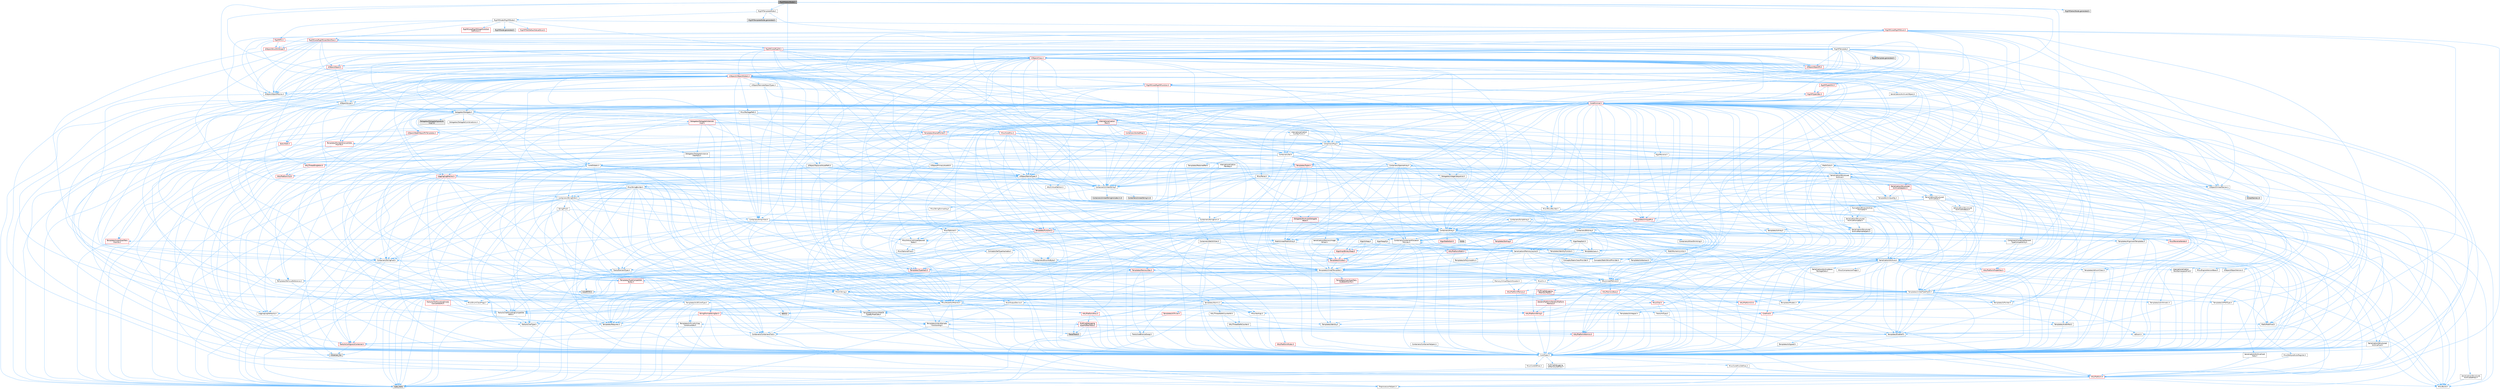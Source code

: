 digraph "RigVMSelectNode.h"
{
 // INTERACTIVE_SVG=YES
 // LATEX_PDF_SIZE
  bgcolor="transparent";
  edge [fontname=Helvetica,fontsize=10,labelfontname=Helvetica,labelfontsize=10];
  node [fontname=Helvetica,fontsize=10,shape=box,height=0.2,width=0.4];
  Node1 [id="Node000001",label="RigVMSelectNode.h",height=0.2,width=0.4,color="gray40", fillcolor="grey60", style="filled", fontcolor="black",tooltip=" "];
  Node1 -> Node2 [id="edge1_Node000001_Node000002",color="steelblue1",style="solid",tooltip=" "];
  Node2 [id="Node000002",label="Containers/UnrealString.h",height=0.2,width=0.4,color="grey40", fillcolor="white", style="filled",URL="$d5/dba/UnrealString_8h.html",tooltip=" "];
  Node2 -> Node3 [id="edge2_Node000002_Node000003",color="steelblue1",style="solid",tooltip=" "];
  Node3 [id="Node000003",label="Containers/UnrealStringIncludes.h.inl",height=0.2,width=0.4,color="grey60", fillcolor="#E0E0E0", style="filled",tooltip=" "];
  Node2 -> Node4 [id="edge3_Node000002_Node000004",color="steelblue1",style="solid",tooltip=" "];
  Node4 [id="Node000004",label="Containers/UnrealString.h.inl",height=0.2,width=0.4,color="grey60", fillcolor="#E0E0E0", style="filled",tooltip=" "];
  Node2 -> Node5 [id="edge4_Node000002_Node000005",color="steelblue1",style="solid",tooltip=" "];
  Node5 [id="Node000005",label="Misc/StringFormatArg.h",height=0.2,width=0.4,color="grey40", fillcolor="white", style="filled",URL="$d2/d16/StringFormatArg_8h.html",tooltip=" "];
  Node5 -> Node6 [id="edge5_Node000005_Node000006",color="steelblue1",style="solid",tooltip=" "];
  Node6 [id="Node000006",label="Containers/ContainersFwd.h",height=0.2,width=0.4,color="grey40", fillcolor="white", style="filled",URL="$d4/d0a/ContainersFwd_8h.html",tooltip=" "];
  Node6 -> Node7 [id="edge6_Node000006_Node000007",color="steelblue1",style="solid",tooltip=" "];
  Node7 [id="Node000007",label="HAL/Platform.h",height=0.2,width=0.4,color="red", fillcolor="#FFF0F0", style="filled",URL="$d9/dd0/Platform_8h.html",tooltip=" "];
  Node7 -> Node8 [id="edge7_Node000007_Node000008",color="steelblue1",style="solid",tooltip=" "];
  Node8 [id="Node000008",label="Misc/Build.h",height=0.2,width=0.4,color="grey40", fillcolor="white", style="filled",URL="$d3/dbb/Build_8h.html",tooltip=" "];
  Node7 -> Node10 [id="edge8_Node000007_Node000010",color="steelblue1",style="solid",tooltip=" "];
  Node10 [id="Node000010",label="type_traits",height=0.2,width=0.4,color="grey60", fillcolor="#E0E0E0", style="filled",tooltip=" "];
  Node7 -> Node11 [id="edge9_Node000007_Node000011",color="steelblue1",style="solid",tooltip=" "];
  Node11 [id="Node000011",label="PreprocessorHelpers.h",height=0.2,width=0.4,color="grey40", fillcolor="white", style="filled",URL="$db/ddb/PreprocessorHelpers_8h.html",tooltip=" "];
  Node6 -> Node17 [id="edge10_Node000006_Node000017",color="steelblue1",style="solid",tooltip=" "];
  Node17 [id="Node000017",label="CoreTypes.h",height=0.2,width=0.4,color="grey40", fillcolor="white", style="filled",URL="$dc/dec/CoreTypes_8h.html",tooltip=" "];
  Node17 -> Node7 [id="edge11_Node000017_Node000007",color="steelblue1",style="solid",tooltip=" "];
  Node17 -> Node18 [id="edge12_Node000017_Node000018",color="steelblue1",style="solid",tooltip=" "];
  Node18 [id="Node000018",label="ProfilingDebugging\l/UMemoryDefines.h",height=0.2,width=0.4,color="grey40", fillcolor="white", style="filled",URL="$d2/da2/UMemoryDefines_8h.html",tooltip=" "];
  Node17 -> Node19 [id="edge13_Node000017_Node000019",color="steelblue1",style="solid",tooltip=" "];
  Node19 [id="Node000019",label="Misc/CoreMiscDefines.h",height=0.2,width=0.4,color="grey40", fillcolor="white", style="filled",URL="$da/d38/CoreMiscDefines_8h.html",tooltip=" "];
  Node19 -> Node7 [id="edge14_Node000019_Node000007",color="steelblue1",style="solid",tooltip=" "];
  Node19 -> Node11 [id="edge15_Node000019_Node000011",color="steelblue1",style="solid",tooltip=" "];
  Node17 -> Node20 [id="edge16_Node000017_Node000020",color="steelblue1",style="solid",tooltip=" "];
  Node20 [id="Node000020",label="Misc/CoreDefines.h",height=0.2,width=0.4,color="grey40", fillcolor="white", style="filled",URL="$d3/dd2/CoreDefines_8h.html",tooltip=" "];
  Node6 -> Node21 [id="edge17_Node000006_Node000021",color="steelblue1",style="solid",tooltip=" "];
  Node21 [id="Node000021",label="Traits/IsContiguousContainer.h",height=0.2,width=0.4,color="red", fillcolor="#FFF0F0", style="filled",URL="$d5/d3c/IsContiguousContainer_8h.html",tooltip=" "];
  Node21 -> Node17 [id="edge18_Node000021_Node000017",color="steelblue1",style="solid",tooltip=" "];
  Node21 -> Node23 [id="edge19_Node000021_Node000023",color="steelblue1",style="solid",tooltip=" "];
  Node23 [id="Node000023",label="initializer_list",height=0.2,width=0.4,color="grey60", fillcolor="#E0E0E0", style="filled",tooltip=" "];
  Node1 -> Node24 [id="edge20_Node000001_Node000024",color="steelblue1",style="solid",tooltip=" "];
  Node24 [id="Node000024",label="Math/Color.h",height=0.2,width=0.4,color="grey40", fillcolor="white", style="filled",URL="$dd/dac/Color_8h.html",tooltip=" "];
  Node24 -> Node25 [id="edge21_Node000024_Node000025",color="steelblue1",style="solid",tooltip=" "];
  Node25 [id="Node000025",label="Containers/Array.h",height=0.2,width=0.4,color="grey40", fillcolor="white", style="filled",URL="$df/dd0/Array_8h.html",tooltip=" "];
  Node25 -> Node17 [id="edge22_Node000025_Node000017",color="steelblue1",style="solid",tooltip=" "];
  Node25 -> Node26 [id="edge23_Node000025_Node000026",color="steelblue1",style="solid",tooltip=" "];
  Node26 [id="Node000026",label="Misc/AssertionMacros.h",height=0.2,width=0.4,color="grey40", fillcolor="white", style="filled",URL="$d0/dfa/AssertionMacros_8h.html",tooltip=" "];
  Node26 -> Node17 [id="edge24_Node000026_Node000017",color="steelblue1",style="solid",tooltip=" "];
  Node26 -> Node7 [id="edge25_Node000026_Node000007",color="steelblue1",style="solid",tooltip=" "];
  Node26 -> Node27 [id="edge26_Node000026_Node000027",color="steelblue1",style="solid",tooltip=" "];
  Node27 [id="Node000027",label="HAL/PlatformMisc.h",height=0.2,width=0.4,color="red", fillcolor="#FFF0F0", style="filled",URL="$d0/df5/PlatformMisc_8h.html",tooltip=" "];
  Node27 -> Node17 [id="edge27_Node000027_Node000017",color="steelblue1",style="solid",tooltip=" "];
  Node27 -> Node51 [id="edge28_Node000027_Node000051",color="steelblue1",style="solid",tooltip=" "];
  Node51 [id="Node000051",label="ProfilingDebugging\l/CpuProfilerTrace.h",height=0.2,width=0.4,color="red", fillcolor="#FFF0F0", style="filled",URL="$da/dcb/CpuProfilerTrace_8h.html",tooltip=" "];
  Node51 -> Node17 [id="edge29_Node000051_Node000017",color="steelblue1",style="solid",tooltip=" "];
  Node51 -> Node6 [id="edge30_Node000051_Node000006",color="steelblue1",style="solid",tooltip=" "];
  Node51 -> Node52 [id="edge31_Node000051_Node000052",color="steelblue1",style="solid",tooltip=" "];
  Node52 [id="Node000052",label="HAL/PlatformAtomics.h",height=0.2,width=0.4,color="red", fillcolor="#FFF0F0", style="filled",URL="$d3/d36/PlatformAtomics_8h.html",tooltip=" "];
  Node52 -> Node17 [id="edge32_Node000052_Node000017",color="steelblue1",style="solid",tooltip=" "];
  Node51 -> Node11 [id="edge33_Node000051_Node000011",color="steelblue1",style="solid",tooltip=" "];
  Node51 -> Node8 [id="edge34_Node000051_Node000008",color="steelblue1",style="solid",tooltip=" "];
  Node51 -> Node58 [id="edge35_Node000051_Node000058",color="steelblue1",style="solid",tooltip=" "];
  Node58 [id="Node000058",label="Trace/Trace.h",height=0.2,width=0.4,color="grey60", fillcolor="#E0E0E0", style="filled",tooltip=" "];
  Node26 -> Node11 [id="edge36_Node000026_Node000011",color="steelblue1",style="solid",tooltip=" "];
  Node26 -> Node59 [id="edge37_Node000026_Node000059",color="steelblue1",style="solid",tooltip=" "];
  Node59 [id="Node000059",label="Templates/EnableIf.h",height=0.2,width=0.4,color="grey40", fillcolor="white", style="filled",URL="$d7/d60/EnableIf_8h.html",tooltip=" "];
  Node59 -> Node17 [id="edge38_Node000059_Node000017",color="steelblue1",style="solid",tooltip=" "];
  Node26 -> Node60 [id="edge39_Node000026_Node000060",color="steelblue1",style="solid",tooltip=" "];
  Node60 [id="Node000060",label="Templates/IsArrayOrRefOf\lTypeByPredicate.h",height=0.2,width=0.4,color="grey40", fillcolor="white", style="filled",URL="$d6/da1/IsArrayOrRefOfTypeByPredicate_8h.html",tooltip=" "];
  Node60 -> Node17 [id="edge40_Node000060_Node000017",color="steelblue1",style="solid",tooltip=" "];
  Node26 -> Node61 [id="edge41_Node000026_Node000061",color="steelblue1",style="solid",tooltip=" "];
  Node61 [id="Node000061",label="Templates/IsValidVariadic\lFunctionArg.h",height=0.2,width=0.4,color="grey40", fillcolor="white", style="filled",URL="$d0/dc8/IsValidVariadicFunctionArg_8h.html",tooltip=" "];
  Node61 -> Node17 [id="edge42_Node000061_Node000017",color="steelblue1",style="solid",tooltip=" "];
  Node61 -> Node62 [id="edge43_Node000061_Node000062",color="steelblue1",style="solid",tooltip=" "];
  Node62 [id="Node000062",label="IsEnum.h",height=0.2,width=0.4,color="grey40", fillcolor="white", style="filled",URL="$d4/de5/IsEnum_8h.html",tooltip=" "];
  Node61 -> Node10 [id="edge44_Node000061_Node000010",color="steelblue1",style="solid",tooltip=" "];
  Node26 -> Node63 [id="edge45_Node000026_Node000063",color="steelblue1",style="solid",tooltip=" "];
  Node63 [id="Node000063",label="Traits/IsCharEncodingCompatible\lWith.h",height=0.2,width=0.4,color="grey40", fillcolor="white", style="filled",URL="$df/dd1/IsCharEncodingCompatibleWith_8h.html",tooltip=" "];
  Node63 -> Node10 [id="edge46_Node000063_Node000010",color="steelblue1",style="solid",tooltip=" "];
  Node63 -> Node64 [id="edge47_Node000063_Node000064",color="steelblue1",style="solid",tooltip=" "];
  Node64 [id="Node000064",label="Traits/IsCharType.h",height=0.2,width=0.4,color="grey40", fillcolor="white", style="filled",URL="$db/d51/IsCharType_8h.html",tooltip=" "];
  Node64 -> Node17 [id="edge48_Node000064_Node000017",color="steelblue1",style="solid",tooltip=" "];
  Node26 -> Node65 [id="edge49_Node000026_Node000065",color="steelblue1",style="solid",tooltip=" "];
  Node65 [id="Node000065",label="Misc/VarArgs.h",height=0.2,width=0.4,color="grey40", fillcolor="white", style="filled",URL="$d5/d6f/VarArgs_8h.html",tooltip=" "];
  Node65 -> Node17 [id="edge50_Node000065_Node000017",color="steelblue1",style="solid",tooltip=" "];
  Node26 -> Node66 [id="edge51_Node000026_Node000066",color="steelblue1",style="solid",tooltip=" "];
  Node66 [id="Node000066",label="String/FormatStringSan.h",height=0.2,width=0.4,color="red", fillcolor="#FFF0F0", style="filled",URL="$d3/d8b/FormatStringSan_8h.html",tooltip=" "];
  Node66 -> Node10 [id="edge52_Node000066_Node000010",color="steelblue1",style="solid",tooltip=" "];
  Node66 -> Node17 [id="edge53_Node000066_Node000017",color="steelblue1",style="solid",tooltip=" "];
  Node66 -> Node67 [id="edge54_Node000066_Node000067",color="steelblue1",style="solid",tooltip=" "];
  Node67 [id="Node000067",label="Templates/Requires.h",height=0.2,width=0.4,color="grey40", fillcolor="white", style="filled",URL="$dc/d96/Requires_8h.html",tooltip=" "];
  Node67 -> Node59 [id="edge55_Node000067_Node000059",color="steelblue1",style="solid",tooltip=" "];
  Node67 -> Node10 [id="edge56_Node000067_Node000010",color="steelblue1",style="solid",tooltip=" "];
  Node66 -> Node68 [id="edge57_Node000066_Node000068",color="steelblue1",style="solid",tooltip=" "];
  Node68 [id="Node000068",label="Templates/Identity.h",height=0.2,width=0.4,color="grey40", fillcolor="white", style="filled",URL="$d0/dd5/Identity_8h.html",tooltip=" "];
  Node66 -> Node61 [id="edge58_Node000066_Node000061",color="steelblue1",style="solid",tooltip=" "];
  Node66 -> Node64 [id="edge59_Node000066_Node000064",color="steelblue1",style="solid",tooltip=" "];
  Node66 -> Node6 [id="edge60_Node000066_Node000006",color="steelblue1",style="solid",tooltip=" "];
  Node26 -> Node72 [id="edge61_Node000026_Node000072",color="steelblue1",style="solid",tooltip=" "];
  Node72 [id="Node000072",label="atomic",height=0.2,width=0.4,color="grey60", fillcolor="#E0E0E0", style="filled",tooltip=" "];
  Node25 -> Node73 [id="edge62_Node000025_Node000073",color="steelblue1",style="solid",tooltip=" "];
  Node73 [id="Node000073",label="Misc/IntrusiveUnsetOptional\lState.h",height=0.2,width=0.4,color="grey40", fillcolor="white", style="filled",URL="$d2/d0a/IntrusiveUnsetOptionalState_8h.html",tooltip=" "];
  Node73 -> Node74 [id="edge63_Node000073_Node000074",color="steelblue1",style="solid",tooltip=" "];
  Node74 [id="Node000074",label="Misc/OptionalFwd.h",height=0.2,width=0.4,color="grey40", fillcolor="white", style="filled",URL="$dc/d50/OptionalFwd_8h.html",tooltip=" "];
  Node25 -> Node75 [id="edge64_Node000025_Node000075",color="steelblue1",style="solid",tooltip=" "];
  Node75 [id="Node000075",label="Misc/ReverseIterate.h",height=0.2,width=0.4,color="red", fillcolor="#FFF0F0", style="filled",URL="$db/de3/ReverseIterate_8h.html",tooltip=" "];
  Node75 -> Node7 [id="edge65_Node000075_Node000007",color="steelblue1",style="solid",tooltip=" "];
  Node25 -> Node77 [id="edge66_Node000025_Node000077",color="steelblue1",style="solid",tooltip=" "];
  Node77 [id="Node000077",label="HAL/UnrealMemory.h",height=0.2,width=0.4,color="grey40", fillcolor="white", style="filled",URL="$d9/d96/UnrealMemory_8h.html",tooltip=" "];
  Node77 -> Node17 [id="edge67_Node000077_Node000017",color="steelblue1",style="solid",tooltip=" "];
  Node77 -> Node78 [id="edge68_Node000077_Node000078",color="steelblue1",style="solid",tooltip=" "];
  Node78 [id="Node000078",label="GenericPlatform/GenericPlatform\lMemory.h",height=0.2,width=0.4,color="red", fillcolor="#FFF0F0", style="filled",URL="$dd/d22/GenericPlatformMemory_8h.html",tooltip=" "];
  Node78 -> Node31 [id="edge69_Node000078_Node000031",color="steelblue1",style="solid",tooltip=" "];
  Node31 [id="Node000031",label="CoreFwd.h",height=0.2,width=0.4,color="red", fillcolor="#FFF0F0", style="filled",URL="$d1/d1e/CoreFwd_8h.html",tooltip=" "];
  Node31 -> Node17 [id="edge70_Node000031_Node000017",color="steelblue1",style="solid",tooltip=" "];
  Node31 -> Node6 [id="edge71_Node000031_Node000006",color="steelblue1",style="solid",tooltip=" "];
  Node31 -> Node32 [id="edge72_Node000031_Node000032",color="steelblue1",style="solid",tooltip=" "];
  Node32 [id="Node000032",label="Math/MathFwd.h",height=0.2,width=0.4,color="grey40", fillcolor="white", style="filled",URL="$d2/d10/MathFwd_8h.html",tooltip=" "];
  Node32 -> Node7 [id="edge73_Node000032_Node000007",color="steelblue1",style="solid",tooltip=" "];
  Node78 -> Node17 [id="edge74_Node000078_Node000017",color="steelblue1",style="solid",tooltip=" "];
  Node78 -> Node79 [id="edge75_Node000078_Node000079",color="steelblue1",style="solid",tooltip=" "];
  Node79 [id="Node000079",label="HAL/PlatformString.h",height=0.2,width=0.4,color="red", fillcolor="#FFF0F0", style="filled",URL="$db/db5/PlatformString_8h.html",tooltip=" "];
  Node79 -> Node17 [id="edge76_Node000079_Node000017",color="steelblue1",style="solid",tooltip=" "];
  Node77 -> Node81 [id="edge77_Node000077_Node000081",color="steelblue1",style="solid",tooltip=" "];
  Node81 [id="Node000081",label="HAL/MemoryBase.h",height=0.2,width=0.4,color="red", fillcolor="#FFF0F0", style="filled",URL="$d6/d9f/MemoryBase_8h.html",tooltip=" "];
  Node81 -> Node17 [id="edge78_Node000081_Node000017",color="steelblue1",style="solid",tooltip=" "];
  Node81 -> Node52 [id="edge79_Node000081_Node000052",color="steelblue1",style="solid",tooltip=" "];
  Node81 -> Node35 [id="edge80_Node000081_Node000035",color="steelblue1",style="solid",tooltip=" "];
  Node35 [id="Node000035",label="HAL/PlatformCrt.h",height=0.2,width=0.4,color="red", fillcolor="#FFF0F0", style="filled",URL="$d8/d75/PlatformCrt_8h.html",tooltip=" "];
  Node81 -> Node83 [id="edge81_Node000081_Node000083",color="steelblue1",style="solid",tooltip=" "];
  Node83 [id="Node000083",label="Misc/OutputDevice.h",height=0.2,width=0.4,color="grey40", fillcolor="white", style="filled",URL="$d7/d32/OutputDevice_8h.html",tooltip=" "];
  Node83 -> Node31 [id="edge82_Node000083_Node000031",color="steelblue1",style="solid",tooltip=" "];
  Node83 -> Node17 [id="edge83_Node000083_Node000017",color="steelblue1",style="solid",tooltip=" "];
  Node83 -> Node84 [id="edge84_Node000083_Node000084",color="steelblue1",style="solid",tooltip=" "];
  Node84 [id="Node000084",label="Logging/LogVerbosity.h",height=0.2,width=0.4,color="grey40", fillcolor="white", style="filled",URL="$d2/d8f/LogVerbosity_8h.html",tooltip=" "];
  Node84 -> Node17 [id="edge85_Node000084_Node000017",color="steelblue1",style="solid",tooltip=" "];
  Node83 -> Node65 [id="edge86_Node000083_Node000065",color="steelblue1",style="solid",tooltip=" "];
  Node83 -> Node60 [id="edge87_Node000083_Node000060",color="steelblue1",style="solid",tooltip=" "];
  Node83 -> Node61 [id="edge88_Node000083_Node000061",color="steelblue1",style="solid",tooltip=" "];
  Node83 -> Node63 [id="edge89_Node000083_Node000063",color="steelblue1",style="solid",tooltip=" "];
  Node81 -> Node85 [id="edge90_Node000081_Node000085",color="steelblue1",style="solid",tooltip=" "];
  Node85 [id="Node000085",label="Templates/Atomic.h",height=0.2,width=0.4,color="grey40", fillcolor="white", style="filled",URL="$d3/d91/Atomic_8h.html",tooltip=" "];
  Node85 -> Node86 [id="edge91_Node000085_Node000086",color="steelblue1",style="solid",tooltip=" "];
  Node86 [id="Node000086",label="HAL/ThreadSafeCounter.h",height=0.2,width=0.4,color="grey40", fillcolor="white", style="filled",URL="$dc/dc9/ThreadSafeCounter_8h.html",tooltip=" "];
  Node86 -> Node17 [id="edge92_Node000086_Node000017",color="steelblue1",style="solid",tooltip=" "];
  Node86 -> Node52 [id="edge93_Node000086_Node000052",color="steelblue1",style="solid",tooltip=" "];
  Node85 -> Node87 [id="edge94_Node000085_Node000087",color="steelblue1",style="solid",tooltip=" "];
  Node87 [id="Node000087",label="HAL/ThreadSafeCounter64.h",height=0.2,width=0.4,color="grey40", fillcolor="white", style="filled",URL="$d0/d12/ThreadSafeCounter64_8h.html",tooltip=" "];
  Node87 -> Node17 [id="edge95_Node000087_Node000017",color="steelblue1",style="solid",tooltip=" "];
  Node87 -> Node86 [id="edge96_Node000087_Node000086",color="steelblue1",style="solid",tooltip=" "];
  Node85 -> Node88 [id="edge97_Node000085_Node000088",color="steelblue1",style="solid",tooltip=" "];
  Node88 [id="Node000088",label="Templates/IsIntegral.h",height=0.2,width=0.4,color="grey40", fillcolor="white", style="filled",URL="$da/d64/IsIntegral_8h.html",tooltip=" "];
  Node88 -> Node17 [id="edge98_Node000088_Node000017",color="steelblue1",style="solid",tooltip=" "];
  Node85 -> Node89 [id="edge99_Node000085_Node000089",color="steelblue1",style="solid",tooltip=" "];
  Node89 [id="Node000089",label="Templates/IsTrivial.h",height=0.2,width=0.4,color="red", fillcolor="#FFF0F0", style="filled",URL="$da/d4c/IsTrivial_8h.html",tooltip=" "];
  Node89 -> Node90 [id="edge100_Node000089_Node000090",color="steelblue1",style="solid",tooltip=" "];
  Node90 [id="Node000090",label="Templates/AndOrNot.h",height=0.2,width=0.4,color="grey40", fillcolor="white", style="filled",URL="$db/d0a/AndOrNot_8h.html",tooltip=" "];
  Node90 -> Node17 [id="edge101_Node000090_Node000017",color="steelblue1",style="solid",tooltip=" "];
  Node89 -> Node91 [id="edge102_Node000089_Node000091",color="steelblue1",style="solid",tooltip=" "];
  Node91 [id="Node000091",label="Templates/IsTriviallyCopy\lConstructible.h",height=0.2,width=0.4,color="grey40", fillcolor="white", style="filled",URL="$d3/d78/IsTriviallyCopyConstructible_8h.html",tooltip=" "];
  Node91 -> Node17 [id="edge103_Node000091_Node000017",color="steelblue1",style="solid",tooltip=" "];
  Node91 -> Node10 [id="edge104_Node000091_Node000010",color="steelblue1",style="solid",tooltip=" "];
  Node89 -> Node10 [id="edge105_Node000089_Node000010",color="steelblue1",style="solid",tooltip=" "];
  Node85 -> Node93 [id="edge106_Node000085_Node000093",color="steelblue1",style="solid",tooltip=" "];
  Node93 [id="Node000093",label="Traits/IntType.h",height=0.2,width=0.4,color="grey40", fillcolor="white", style="filled",URL="$d7/deb/IntType_8h.html",tooltip=" "];
  Node93 -> Node7 [id="edge107_Node000093_Node000007",color="steelblue1",style="solid",tooltip=" "];
  Node85 -> Node72 [id="edge108_Node000085_Node000072",color="steelblue1",style="solid",tooltip=" "];
  Node77 -> Node94 [id="edge109_Node000077_Node000094",color="steelblue1",style="solid",tooltip=" "];
  Node94 [id="Node000094",label="HAL/PlatformMemory.h",height=0.2,width=0.4,color="red", fillcolor="#FFF0F0", style="filled",URL="$de/d68/PlatformMemory_8h.html",tooltip=" "];
  Node94 -> Node17 [id="edge110_Node000094_Node000017",color="steelblue1",style="solid",tooltip=" "];
  Node94 -> Node78 [id="edge111_Node000094_Node000078",color="steelblue1",style="solid",tooltip=" "];
  Node77 -> Node96 [id="edge112_Node000077_Node000096",color="steelblue1",style="solid",tooltip=" "];
  Node96 [id="Node000096",label="ProfilingDebugging\l/MemoryTrace.h",height=0.2,width=0.4,color="red", fillcolor="#FFF0F0", style="filled",URL="$da/dd7/MemoryTrace_8h.html",tooltip=" "];
  Node96 -> Node7 [id="edge113_Node000096_Node000007",color="steelblue1",style="solid",tooltip=" "];
  Node96 -> Node47 [id="edge114_Node000096_Node000047",color="steelblue1",style="solid",tooltip=" "];
  Node47 [id="Node000047",label="Misc/EnumClassFlags.h",height=0.2,width=0.4,color="grey40", fillcolor="white", style="filled",URL="$d8/de7/EnumClassFlags_8h.html",tooltip=" "];
  Node96 -> Node58 [id="edge115_Node000096_Node000058",color="steelblue1",style="solid",tooltip=" "];
  Node77 -> Node97 [id="edge116_Node000077_Node000097",color="steelblue1",style="solid",tooltip=" "];
  Node97 [id="Node000097",label="Templates/IsPointer.h",height=0.2,width=0.4,color="grey40", fillcolor="white", style="filled",URL="$d7/d05/IsPointer_8h.html",tooltip=" "];
  Node97 -> Node17 [id="edge117_Node000097_Node000017",color="steelblue1",style="solid",tooltip=" "];
  Node25 -> Node98 [id="edge118_Node000025_Node000098",color="steelblue1",style="solid",tooltip=" "];
  Node98 [id="Node000098",label="Templates/UnrealTypeTraits.h",height=0.2,width=0.4,color="grey40", fillcolor="white", style="filled",URL="$d2/d2d/UnrealTypeTraits_8h.html",tooltip=" "];
  Node98 -> Node17 [id="edge119_Node000098_Node000017",color="steelblue1",style="solid",tooltip=" "];
  Node98 -> Node97 [id="edge120_Node000098_Node000097",color="steelblue1",style="solid",tooltip=" "];
  Node98 -> Node26 [id="edge121_Node000098_Node000026",color="steelblue1",style="solid",tooltip=" "];
  Node98 -> Node90 [id="edge122_Node000098_Node000090",color="steelblue1",style="solid",tooltip=" "];
  Node98 -> Node59 [id="edge123_Node000098_Node000059",color="steelblue1",style="solid",tooltip=" "];
  Node98 -> Node99 [id="edge124_Node000098_Node000099",color="steelblue1",style="solid",tooltip=" "];
  Node99 [id="Node000099",label="Templates/IsArithmetic.h",height=0.2,width=0.4,color="grey40", fillcolor="white", style="filled",URL="$d2/d5d/IsArithmetic_8h.html",tooltip=" "];
  Node99 -> Node17 [id="edge125_Node000099_Node000017",color="steelblue1",style="solid",tooltip=" "];
  Node98 -> Node62 [id="edge126_Node000098_Node000062",color="steelblue1",style="solid",tooltip=" "];
  Node98 -> Node100 [id="edge127_Node000098_Node000100",color="steelblue1",style="solid",tooltip=" "];
  Node100 [id="Node000100",label="Templates/Models.h",height=0.2,width=0.4,color="grey40", fillcolor="white", style="filled",URL="$d3/d0c/Models_8h.html",tooltip=" "];
  Node100 -> Node68 [id="edge128_Node000100_Node000068",color="steelblue1",style="solid",tooltip=" "];
  Node98 -> Node101 [id="edge129_Node000098_Node000101",color="steelblue1",style="solid",tooltip=" "];
  Node101 [id="Node000101",label="Templates/IsPODType.h",height=0.2,width=0.4,color="grey40", fillcolor="white", style="filled",URL="$d7/db1/IsPODType_8h.html",tooltip=" "];
  Node101 -> Node17 [id="edge130_Node000101_Node000017",color="steelblue1",style="solid",tooltip=" "];
  Node98 -> Node102 [id="edge131_Node000098_Node000102",color="steelblue1",style="solid",tooltip=" "];
  Node102 [id="Node000102",label="Templates/IsUECoreType.h",height=0.2,width=0.4,color="grey40", fillcolor="white", style="filled",URL="$d1/db8/IsUECoreType_8h.html",tooltip=" "];
  Node102 -> Node17 [id="edge132_Node000102_Node000017",color="steelblue1",style="solid",tooltip=" "];
  Node102 -> Node10 [id="edge133_Node000102_Node000010",color="steelblue1",style="solid",tooltip=" "];
  Node98 -> Node91 [id="edge134_Node000098_Node000091",color="steelblue1",style="solid",tooltip=" "];
  Node25 -> Node103 [id="edge135_Node000025_Node000103",color="steelblue1",style="solid",tooltip=" "];
  Node103 [id="Node000103",label="Templates/UnrealTemplate.h",height=0.2,width=0.4,color="grey40", fillcolor="white", style="filled",URL="$d4/d24/UnrealTemplate_8h.html",tooltip=" "];
  Node103 -> Node17 [id="edge136_Node000103_Node000017",color="steelblue1",style="solid",tooltip=" "];
  Node103 -> Node97 [id="edge137_Node000103_Node000097",color="steelblue1",style="solid",tooltip=" "];
  Node103 -> Node77 [id="edge138_Node000103_Node000077",color="steelblue1",style="solid",tooltip=" "];
  Node103 -> Node104 [id="edge139_Node000103_Node000104",color="steelblue1",style="solid",tooltip=" "];
  Node104 [id="Node000104",label="Templates/CopyQualifiers\lAndRefsFromTo.h",height=0.2,width=0.4,color="red", fillcolor="#FFF0F0", style="filled",URL="$d3/db3/CopyQualifiersAndRefsFromTo_8h.html",tooltip=" "];
  Node103 -> Node98 [id="edge140_Node000103_Node000098",color="steelblue1",style="solid",tooltip=" "];
  Node103 -> Node106 [id="edge141_Node000103_Node000106",color="steelblue1",style="solid",tooltip=" "];
  Node106 [id="Node000106",label="Templates/RemoveReference.h",height=0.2,width=0.4,color="grey40", fillcolor="white", style="filled",URL="$da/dbe/RemoveReference_8h.html",tooltip=" "];
  Node106 -> Node17 [id="edge142_Node000106_Node000017",color="steelblue1",style="solid",tooltip=" "];
  Node103 -> Node67 [id="edge143_Node000103_Node000067",color="steelblue1",style="solid",tooltip=" "];
  Node103 -> Node107 [id="edge144_Node000103_Node000107",color="steelblue1",style="solid",tooltip=" "];
  Node107 [id="Node000107",label="Templates/TypeCompatible\lBytes.h",height=0.2,width=0.4,color="red", fillcolor="#FFF0F0", style="filled",URL="$df/d0a/TypeCompatibleBytes_8h.html",tooltip=" "];
  Node107 -> Node17 [id="edge145_Node000107_Node000017",color="steelblue1",style="solid",tooltip=" "];
  Node107 -> Node10 [id="edge146_Node000107_Node000010",color="steelblue1",style="solid",tooltip=" "];
  Node103 -> Node68 [id="edge147_Node000103_Node000068",color="steelblue1",style="solid",tooltip=" "];
  Node103 -> Node21 [id="edge148_Node000103_Node000021",color="steelblue1",style="solid",tooltip=" "];
  Node103 -> Node108 [id="edge149_Node000103_Node000108",color="steelblue1",style="solid",tooltip=" "];
  Node108 [id="Node000108",label="Traits/UseBitwiseSwap.h",height=0.2,width=0.4,color="grey40", fillcolor="white", style="filled",URL="$db/df3/UseBitwiseSwap_8h.html",tooltip=" "];
  Node108 -> Node17 [id="edge150_Node000108_Node000017",color="steelblue1",style="solid",tooltip=" "];
  Node108 -> Node10 [id="edge151_Node000108_Node000010",color="steelblue1",style="solid",tooltip=" "];
  Node103 -> Node10 [id="edge152_Node000103_Node000010",color="steelblue1",style="solid",tooltip=" "];
  Node25 -> Node109 [id="edge153_Node000025_Node000109",color="steelblue1",style="solid",tooltip=" "];
  Node109 [id="Node000109",label="Containers/AllowShrinking.h",height=0.2,width=0.4,color="grey40", fillcolor="white", style="filled",URL="$d7/d1a/AllowShrinking_8h.html",tooltip=" "];
  Node109 -> Node17 [id="edge154_Node000109_Node000017",color="steelblue1",style="solid",tooltip=" "];
  Node25 -> Node110 [id="edge155_Node000025_Node000110",color="steelblue1",style="solid",tooltip=" "];
  Node110 [id="Node000110",label="Containers/ContainerAllocation\lPolicies.h",height=0.2,width=0.4,color="grey40", fillcolor="white", style="filled",URL="$d7/dff/ContainerAllocationPolicies_8h.html",tooltip=" "];
  Node110 -> Node17 [id="edge156_Node000110_Node000017",color="steelblue1",style="solid",tooltip=" "];
  Node110 -> Node111 [id="edge157_Node000110_Node000111",color="steelblue1",style="solid",tooltip=" "];
  Node111 [id="Node000111",label="Containers/ContainerHelpers.h",height=0.2,width=0.4,color="grey40", fillcolor="white", style="filled",URL="$d7/d33/ContainerHelpers_8h.html",tooltip=" "];
  Node111 -> Node17 [id="edge158_Node000111_Node000017",color="steelblue1",style="solid",tooltip=" "];
  Node110 -> Node110 [id="edge159_Node000110_Node000110",color="steelblue1",style="solid",tooltip=" "];
  Node110 -> Node112 [id="edge160_Node000110_Node000112",color="steelblue1",style="solid",tooltip=" "];
  Node112 [id="Node000112",label="HAL/PlatformMath.h",height=0.2,width=0.4,color="red", fillcolor="#FFF0F0", style="filled",URL="$dc/d53/PlatformMath_8h.html",tooltip=" "];
  Node112 -> Node17 [id="edge161_Node000112_Node000017",color="steelblue1",style="solid",tooltip=" "];
  Node110 -> Node77 [id="edge162_Node000110_Node000077",color="steelblue1",style="solid",tooltip=" "];
  Node110 -> Node45 [id="edge163_Node000110_Node000045",color="steelblue1",style="solid",tooltip=" "];
  Node45 [id="Node000045",label="Math/NumericLimits.h",height=0.2,width=0.4,color="grey40", fillcolor="white", style="filled",URL="$df/d1b/NumericLimits_8h.html",tooltip=" "];
  Node45 -> Node17 [id="edge164_Node000045_Node000017",color="steelblue1",style="solid",tooltip=" "];
  Node110 -> Node26 [id="edge165_Node000110_Node000026",color="steelblue1",style="solid",tooltip=" "];
  Node110 -> Node120 [id="edge166_Node000110_Node000120",color="steelblue1",style="solid",tooltip=" "];
  Node120 [id="Node000120",label="Templates/IsPolymorphic.h",height=0.2,width=0.4,color="grey40", fillcolor="white", style="filled",URL="$dc/d20/IsPolymorphic_8h.html",tooltip=" "];
  Node110 -> Node121 [id="edge167_Node000110_Node000121",color="steelblue1",style="solid",tooltip=" "];
  Node121 [id="Node000121",label="Templates/MemoryOps.h",height=0.2,width=0.4,color="red", fillcolor="#FFF0F0", style="filled",URL="$db/dea/MemoryOps_8h.html",tooltip=" "];
  Node121 -> Node17 [id="edge168_Node000121_Node000017",color="steelblue1",style="solid",tooltip=" "];
  Node121 -> Node77 [id="edge169_Node000121_Node000077",color="steelblue1",style="solid",tooltip=" "];
  Node121 -> Node91 [id="edge170_Node000121_Node000091",color="steelblue1",style="solid",tooltip=" "];
  Node121 -> Node67 [id="edge171_Node000121_Node000067",color="steelblue1",style="solid",tooltip=" "];
  Node121 -> Node98 [id="edge172_Node000121_Node000098",color="steelblue1",style="solid",tooltip=" "];
  Node121 -> Node108 [id="edge173_Node000121_Node000108",color="steelblue1",style="solid",tooltip=" "];
  Node121 -> Node10 [id="edge174_Node000121_Node000010",color="steelblue1",style="solid",tooltip=" "];
  Node110 -> Node107 [id="edge175_Node000110_Node000107",color="steelblue1",style="solid",tooltip=" "];
  Node110 -> Node10 [id="edge176_Node000110_Node000010",color="steelblue1",style="solid",tooltip=" "];
  Node25 -> Node122 [id="edge177_Node000025_Node000122",color="steelblue1",style="solid",tooltip=" "];
  Node122 [id="Node000122",label="Containers/ContainerElement\lTypeCompatibility.h",height=0.2,width=0.4,color="grey40", fillcolor="white", style="filled",URL="$df/ddf/ContainerElementTypeCompatibility_8h.html",tooltip=" "];
  Node122 -> Node17 [id="edge178_Node000122_Node000017",color="steelblue1",style="solid",tooltip=" "];
  Node122 -> Node98 [id="edge179_Node000122_Node000098",color="steelblue1",style="solid",tooltip=" "];
  Node25 -> Node123 [id="edge180_Node000025_Node000123",color="steelblue1",style="solid",tooltip=" "];
  Node123 [id="Node000123",label="Serialization/Archive.h",height=0.2,width=0.4,color="grey40", fillcolor="white", style="filled",URL="$d7/d3b/Archive_8h.html",tooltip=" "];
  Node123 -> Node31 [id="edge181_Node000123_Node000031",color="steelblue1",style="solid",tooltip=" "];
  Node123 -> Node17 [id="edge182_Node000123_Node000017",color="steelblue1",style="solid",tooltip=" "];
  Node123 -> Node124 [id="edge183_Node000123_Node000124",color="steelblue1",style="solid",tooltip=" "];
  Node124 [id="Node000124",label="HAL/PlatformProperties.h",height=0.2,width=0.4,color="red", fillcolor="#FFF0F0", style="filled",URL="$d9/db0/PlatformProperties_8h.html",tooltip=" "];
  Node124 -> Node17 [id="edge184_Node000124_Node000017",color="steelblue1",style="solid",tooltip=" "];
  Node123 -> Node127 [id="edge185_Node000123_Node000127",color="steelblue1",style="solid",tooltip=" "];
  Node127 [id="Node000127",label="Internationalization\l/TextNamespaceFwd.h",height=0.2,width=0.4,color="grey40", fillcolor="white", style="filled",URL="$d8/d97/TextNamespaceFwd_8h.html",tooltip=" "];
  Node127 -> Node17 [id="edge186_Node000127_Node000017",color="steelblue1",style="solid",tooltip=" "];
  Node123 -> Node32 [id="edge187_Node000123_Node000032",color="steelblue1",style="solid",tooltip=" "];
  Node123 -> Node26 [id="edge188_Node000123_Node000026",color="steelblue1",style="solid",tooltip=" "];
  Node123 -> Node8 [id="edge189_Node000123_Node000008",color="steelblue1",style="solid",tooltip=" "];
  Node123 -> Node46 [id="edge190_Node000123_Node000046",color="steelblue1",style="solid",tooltip=" "];
  Node46 [id="Node000046",label="Misc/CompressionFlags.h",height=0.2,width=0.4,color="grey40", fillcolor="white", style="filled",URL="$d9/d76/CompressionFlags_8h.html",tooltip=" "];
  Node123 -> Node128 [id="edge191_Node000123_Node000128",color="steelblue1",style="solid",tooltip=" "];
  Node128 [id="Node000128",label="Misc/EngineVersionBase.h",height=0.2,width=0.4,color="grey40", fillcolor="white", style="filled",URL="$d5/d2b/EngineVersionBase_8h.html",tooltip=" "];
  Node128 -> Node17 [id="edge192_Node000128_Node000017",color="steelblue1",style="solid",tooltip=" "];
  Node123 -> Node65 [id="edge193_Node000123_Node000065",color="steelblue1",style="solid",tooltip=" "];
  Node123 -> Node129 [id="edge194_Node000123_Node000129",color="steelblue1",style="solid",tooltip=" "];
  Node129 [id="Node000129",label="Serialization/ArchiveCook\lData.h",height=0.2,width=0.4,color="grey40", fillcolor="white", style="filled",URL="$dc/db6/ArchiveCookData_8h.html",tooltip=" "];
  Node129 -> Node7 [id="edge195_Node000129_Node000007",color="steelblue1",style="solid",tooltip=" "];
  Node123 -> Node130 [id="edge196_Node000123_Node000130",color="steelblue1",style="solid",tooltip=" "];
  Node130 [id="Node000130",label="Serialization/ArchiveSave\lPackageData.h",height=0.2,width=0.4,color="grey40", fillcolor="white", style="filled",URL="$d1/d37/ArchiveSavePackageData_8h.html",tooltip=" "];
  Node123 -> Node59 [id="edge197_Node000123_Node000059",color="steelblue1",style="solid",tooltip=" "];
  Node123 -> Node60 [id="edge198_Node000123_Node000060",color="steelblue1",style="solid",tooltip=" "];
  Node123 -> Node131 [id="edge199_Node000123_Node000131",color="steelblue1",style="solid",tooltip=" "];
  Node131 [id="Node000131",label="Templates/IsEnumClass.h",height=0.2,width=0.4,color="grey40", fillcolor="white", style="filled",URL="$d7/d15/IsEnumClass_8h.html",tooltip=" "];
  Node131 -> Node17 [id="edge200_Node000131_Node000017",color="steelblue1",style="solid",tooltip=" "];
  Node131 -> Node90 [id="edge201_Node000131_Node000090",color="steelblue1",style="solid",tooltip=" "];
  Node123 -> Node117 [id="edge202_Node000123_Node000117",color="steelblue1",style="solid",tooltip=" "];
  Node117 [id="Node000117",label="Templates/IsSigned.h",height=0.2,width=0.4,color="grey40", fillcolor="white", style="filled",URL="$d8/dd8/IsSigned_8h.html",tooltip=" "];
  Node117 -> Node17 [id="edge203_Node000117_Node000017",color="steelblue1",style="solid",tooltip=" "];
  Node123 -> Node61 [id="edge204_Node000123_Node000061",color="steelblue1",style="solid",tooltip=" "];
  Node123 -> Node103 [id="edge205_Node000123_Node000103",color="steelblue1",style="solid",tooltip=" "];
  Node123 -> Node63 [id="edge206_Node000123_Node000063",color="steelblue1",style="solid",tooltip=" "];
  Node123 -> Node132 [id="edge207_Node000123_Node000132",color="steelblue1",style="solid",tooltip=" "];
  Node132 [id="Node000132",label="UObject/ObjectVersion.h",height=0.2,width=0.4,color="grey40", fillcolor="white", style="filled",URL="$da/d63/ObjectVersion_8h.html",tooltip=" "];
  Node132 -> Node17 [id="edge208_Node000132_Node000017",color="steelblue1",style="solid",tooltip=" "];
  Node25 -> Node133 [id="edge209_Node000025_Node000133",color="steelblue1",style="solid",tooltip=" "];
  Node133 [id="Node000133",label="Serialization/MemoryImage\lWriter.h",height=0.2,width=0.4,color="grey40", fillcolor="white", style="filled",URL="$d0/d08/MemoryImageWriter_8h.html",tooltip=" "];
  Node133 -> Node17 [id="edge210_Node000133_Node000017",color="steelblue1",style="solid",tooltip=" "];
  Node133 -> Node134 [id="edge211_Node000133_Node000134",color="steelblue1",style="solid",tooltip=" "];
  Node134 [id="Node000134",label="Serialization/MemoryLayout.h",height=0.2,width=0.4,color="grey40", fillcolor="white", style="filled",URL="$d7/d66/MemoryLayout_8h.html",tooltip=" "];
  Node134 -> Node135 [id="edge212_Node000134_Node000135",color="steelblue1",style="solid",tooltip=" "];
  Node135 [id="Node000135",label="Concepts/StaticClassProvider.h",height=0.2,width=0.4,color="grey40", fillcolor="white", style="filled",URL="$dd/d83/StaticClassProvider_8h.html",tooltip=" "];
  Node134 -> Node136 [id="edge213_Node000134_Node000136",color="steelblue1",style="solid",tooltip=" "];
  Node136 [id="Node000136",label="Concepts/StaticStructProvider.h",height=0.2,width=0.4,color="grey40", fillcolor="white", style="filled",URL="$d5/d77/StaticStructProvider_8h.html",tooltip=" "];
  Node134 -> Node137 [id="edge214_Node000134_Node000137",color="steelblue1",style="solid",tooltip=" "];
  Node137 [id="Node000137",label="Containers/EnumAsByte.h",height=0.2,width=0.4,color="grey40", fillcolor="white", style="filled",URL="$d6/d9a/EnumAsByte_8h.html",tooltip=" "];
  Node137 -> Node17 [id="edge215_Node000137_Node000017",color="steelblue1",style="solid",tooltip=" "];
  Node137 -> Node101 [id="edge216_Node000137_Node000101",color="steelblue1",style="solid",tooltip=" "];
  Node137 -> Node138 [id="edge217_Node000137_Node000138",color="steelblue1",style="solid",tooltip=" "];
  Node138 [id="Node000138",label="Templates/TypeHash.h",height=0.2,width=0.4,color="red", fillcolor="#FFF0F0", style="filled",URL="$d1/d62/TypeHash_8h.html",tooltip=" "];
  Node138 -> Node17 [id="edge218_Node000138_Node000017",color="steelblue1",style="solid",tooltip=" "];
  Node138 -> Node67 [id="edge219_Node000138_Node000067",color="steelblue1",style="solid",tooltip=" "];
  Node138 -> Node139 [id="edge220_Node000138_Node000139",color="steelblue1",style="solid",tooltip=" "];
  Node139 [id="Node000139",label="Misc/Crc.h",height=0.2,width=0.4,color="grey40", fillcolor="white", style="filled",URL="$d4/dd2/Crc_8h.html",tooltip=" "];
  Node139 -> Node17 [id="edge221_Node000139_Node000017",color="steelblue1",style="solid",tooltip=" "];
  Node139 -> Node79 [id="edge222_Node000139_Node000079",color="steelblue1",style="solid",tooltip=" "];
  Node139 -> Node26 [id="edge223_Node000139_Node000026",color="steelblue1",style="solid",tooltip=" "];
  Node139 -> Node140 [id="edge224_Node000139_Node000140",color="steelblue1",style="solid",tooltip=" "];
  Node140 [id="Node000140",label="Misc/CString.h",height=0.2,width=0.4,color="grey40", fillcolor="white", style="filled",URL="$d2/d49/CString_8h.html",tooltip=" "];
  Node140 -> Node17 [id="edge225_Node000140_Node000017",color="steelblue1",style="solid",tooltip=" "];
  Node140 -> Node35 [id="edge226_Node000140_Node000035",color="steelblue1",style="solid",tooltip=" "];
  Node140 -> Node79 [id="edge227_Node000140_Node000079",color="steelblue1",style="solid",tooltip=" "];
  Node140 -> Node26 [id="edge228_Node000140_Node000026",color="steelblue1",style="solid",tooltip=" "];
  Node140 -> Node141 [id="edge229_Node000140_Node000141",color="steelblue1",style="solid",tooltip=" "];
  Node141 [id="Node000141",label="Misc/Char.h",height=0.2,width=0.4,color="red", fillcolor="#FFF0F0", style="filled",URL="$d0/d58/Char_8h.html",tooltip=" "];
  Node141 -> Node17 [id="edge230_Node000141_Node000017",color="steelblue1",style="solid",tooltip=" "];
  Node141 -> Node93 [id="edge231_Node000141_Node000093",color="steelblue1",style="solid",tooltip=" "];
  Node141 -> Node10 [id="edge232_Node000141_Node000010",color="steelblue1",style="solid",tooltip=" "];
  Node140 -> Node65 [id="edge233_Node000140_Node000065",color="steelblue1",style="solid",tooltip=" "];
  Node140 -> Node60 [id="edge234_Node000140_Node000060",color="steelblue1",style="solid",tooltip=" "];
  Node140 -> Node61 [id="edge235_Node000140_Node000061",color="steelblue1",style="solid",tooltip=" "];
  Node140 -> Node63 [id="edge236_Node000140_Node000063",color="steelblue1",style="solid",tooltip=" "];
  Node139 -> Node141 [id="edge237_Node000139_Node000141",color="steelblue1",style="solid",tooltip=" "];
  Node139 -> Node98 [id="edge238_Node000139_Node000098",color="steelblue1",style="solid",tooltip=" "];
  Node139 -> Node64 [id="edge239_Node000139_Node000064",color="steelblue1",style="solid",tooltip=" "];
  Node138 -> Node10 [id="edge240_Node000138_Node000010",color="steelblue1",style="solid",tooltip=" "];
  Node134 -> Node29 [id="edge241_Node000134_Node000029",color="steelblue1",style="solid",tooltip=" "];
  Node29 [id="Node000029",label="Containers/StringFwd.h",height=0.2,width=0.4,color="grey40", fillcolor="white", style="filled",URL="$df/d37/StringFwd_8h.html",tooltip=" "];
  Node29 -> Node17 [id="edge242_Node000029_Node000017",color="steelblue1",style="solid",tooltip=" "];
  Node29 -> Node30 [id="edge243_Node000029_Node000030",color="steelblue1",style="solid",tooltip=" "];
  Node30 [id="Node000030",label="Traits/ElementType.h",height=0.2,width=0.4,color="grey40", fillcolor="white", style="filled",URL="$d5/d4f/ElementType_8h.html",tooltip=" "];
  Node30 -> Node7 [id="edge244_Node000030_Node000007",color="steelblue1",style="solid",tooltip=" "];
  Node30 -> Node23 [id="edge245_Node000030_Node000023",color="steelblue1",style="solid",tooltip=" "];
  Node30 -> Node10 [id="edge246_Node000030_Node000010",color="steelblue1",style="solid",tooltip=" "];
  Node29 -> Node21 [id="edge247_Node000029_Node000021",color="steelblue1",style="solid",tooltip=" "];
  Node134 -> Node77 [id="edge248_Node000134_Node000077",color="steelblue1",style="solid",tooltip=" "];
  Node134 -> Node145 [id="edge249_Node000134_Node000145",color="steelblue1",style="solid",tooltip=" "];
  Node145 [id="Node000145",label="Misc/DelayedAutoRegister.h",height=0.2,width=0.4,color="grey40", fillcolor="white", style="filled",URL="$d1/dda/DelayedAutoRegister_8h.html",tooltip=" "];
  Node145 -> Node7 [id="edge250_Node000145_Node000007",color="steelblue1",style="solid",tooltip=" "];
  Node134 -> Node59 [id="edge251_Node000134_Node000059",color="steelblue1",style="solid",tooltip=" "];
  Node134 -> Node146 [id="edge252_Node000134_Node000146",color="steelblue1",style="solid",tooltip=" "];
  Node146 [id="Node000146",label="Templates/IsAbstract.h",height=0.2,width=0.4,color="grey40", fillcolor="white", style="filled",URL="$d8/db7/IsAbstract_8h.html",tooltip=" "];
  Node134 -> Node120 [id="edge253_Node000134_Node000120",color="steelblue1",style="solid",tooltip=" "];
  Node134 -> Node100 [id="edge254_Node000134_Node000100",color="steelblue1",style="solid",tooltip=" "];
  Node134 -> Node103 [id="edge255_Node000134_Node000103",color="steelblue1",style="solid",tooltip=" "];
  Node25 -> Node147 [id="edge256_Node000025_Node000147",color="steelblue1",style="solid",tooltip=" "];
  Node147 [id="Node000147",label="Algo/Heapify.h",height=0.2,width=0.4,color="grey40", fillcolor="white", style="filled",URL="$d0/d2a/Heapify_8h.html",tooltip=" "];
  Node147 -> Node148 [id="edge257_Node000147_Node000148",color="steelblue1",style="solid",tooltip=" "];
  Node148 [id="Node000148",label="Algo/Impl/BinaryHeap.h",height=0.2,width=0.4,color="red", fillcolor="#FFF0F0", style="filled",URL="$d7/da3/Algo_2Impl_2BinaryHeap_8h.html",tooltip=" "];
  Node148 -> Node149 [id="edge258_Node000148_Node000149",color="steelblue1",style="solid",tooltip=" "];
  Node149 [id="Node000149",label="Templates/Invoke.h",height=0.2,width=0.4,color="red", fillcolor="#FFF0F0", style="filled",URL="$d7/deb/Invoke_8h.html",tooltip=" "];
  Node149 -> Node17 [id="edge259_Node000149_Node000017",color="steelblue1",style="solid",tooltip=" "];
  Node149 -> Node103 [id="edge260_Node000149_Node000103",color="steelblue1",style="solid",tooltip=" "];
  Node149 -> Node10 [id="edge261_Node000149_Node000010",color="steelblue1",style="solid",tooltip=" "];
  Node148 -> Node10 [id="edge262_Node000148_Node000010",color="steelblue1",style="solid",tooltip=" "];
  Node147 -> Node153 [id="edge263_Node000147_Node000153",color="steelblue1",style="solid",tooltip=" "];
  Node153 [id="Node000153",label="Templates/IdentityFunctor.h",height=0.2,width=0.4,color="grey40", fillcolor="white", style="filled",URL="$d7/d2e/IdentityFunctor_8h.html",tooltip=" "];
  Node153 -> Node7 [id="edge264_Node000153_Node000007",color="steelblue1",style="solid",tooltip=" "];
  Node147 -> Node149 [id="edge265_Node000147_Node000149",color="steelblue1",style="solid",tooltip=" "];
  Node147 -> Node154 [id="edge266_Node000147_Node000154",color="steelblue1",style="solid",tooltip=" "];
  Node154 [id="Node000154",label="Templates/Less.h",height=0.2,width=0.4,color="grey40", fillcolor="white", style="filled",URL="$de/dc8/Less_8h.html",tooltip=" "];
  Node154 -> Node17 [id="edge267_Node000154_Node000017",color="steelblue1",style="solid",tooltip=" "];
  Node154 -> Node103 [id="edge268_Node000154_Node000103",color="steelblue1",style="solid",tooltip=" "];
  Node147 -> Node103 [id="edge269_Node000147_Node000103",color="steelblue1",style="solid",tooltip=" "];
  Node25 -> Node155 [id="edge270_Node000025_Node000155",color="steelblue1",style="solid",tooltip=" "];
  Node155 [id="Node000155",label="Algo/HeapSort.h",height=0.2,width=0.4,color="grey40", fillcolor="white", style="filled",URL="$d3/d92/HeapSort_8h.html",tooltip=" "];
  Node155 -> Node148 [id="edge271_Node000155_Node000148",color="steelblue1",style="solid",tooltip=" "];
  Node155 -> Node153 [id="edge272_Node000155_Node000153",color="steelblue1",style="solid",tooltip=" "];
  Node155 -> Node154 [id="edge273_Node000155_Node000154",color="steelblue1",style="solid",tooltip=" "];
  Node155 -> Node103 [id="edge274_Node000155_Node000103",color="steelblue1",style="solid",tooltip=" "];
  Node25 -> Node156 [id="edge275_Node000025_Node000156",color="steelblue1",style="solid",tooltip=" "];
  Node156 [id="Node000156",label="Algo/IsHeap.h",height=0.2,width=0.4,color="grey40", fillcolor="white", style="filled",URL="$de/d32/IsHeap_8h.html",tooltip=" "];
  Node156 -> Node148 [id="edge276_Node000156_Node000148",color="steelblue1",style="solid",tooltip=" "];
  Node156 -> Node153 [id="edge277_Node000156_Node000153",color="steelblue1",style="solid",tooltip=" "];
  Node156 -> Node149 [id="edge278_Node000156_Node000149",color="steelblue1",style="solid",tooltip=" "];
  Node156 -> Node154 [id="edge279_Node000156_Node000154",color="steelblue1",style="solid",tooltip=" "];
  Node156 -> Node103 [id="edge280_Node000156_Node000103",color="steelblue1",style="solid",tooltip=" "];
  Node25 -> Node148 [id="edge281_Node000025_Node000148",color="steelblue1",style="solid",tooltip=" "];
  Node25 -> Node157 [id="edge282_Node000025_Node000157",color="steelblue1",style="solid",tooltip=" "];
  Node157 [id="Node000157",label="Algo/StableSort.h",height=0.2,width=0.4,color="red", fillcolor="#FFF0F0", style="filled",URL="$d7/d3c/StableSort_8h.html",tooltip=" "];
  Node157 -> Node153 [id="edge283_Node000157_Node000153",color="steelblue1",style="solid",tooltip=" "];
  Node157 -> Node149 [id="edge284_Node000157_Node000149",color="steelblue1",style="solid",tooltip=" "];
  Node157 -> Node154 [id="edge285_Node000157_Node000154",color="steelblue1",style="solid",tooltip=" "];
  Node157 -> Node103 [id="edge286_Node000157_Node000103",color="steelblue1",style="solid",tooltip=" "];
  Node25 -> Node160 [id="edge287_Node000025_Node000160",color="steelblue1",style="solid",tooltip=" "];
  Node160 [id="Node000160",label="Concepts/GetTypeHashable.h",height=0.2,width=0.4,color="grey40", fillcolor="white", style="filled",URL="$d3/da2/GetTypeHashable_8h.html",tooltip=" "];
  Node160 -> Node17 [id="edge288_Node000160_Node000017",color="steelblue1",style="solid",tooltip=" "];
  Node160 -> Node138 [id="edge289_Node000160_Node000138",color="steelblue1",style="solid",tooltip=" "];
  Node25 -> Node153 [id="edge290_Node000025_Node000153",color="steelblue1",style="solid",tooltip=" "];
  Node25 -> Node149 [id="edge291_Node000025_Node000149",color="steelblue1",style="solid",tooltip=" "];
  Node25 -> Node154 [id="edge292_Node000025_Node000154",color="steelblue1",style="solid",tooltip=" "];
  Node25 -> Node161 [id="edge293_Node000025_Node000161",color="steelblue1",style="solid",tooltip=" "];
  Node161 [id="Node000161",label="Templates/LosesQualifiers\lFromTo.h",height=0.2,width=0.4,color="red", fillcolor="#FFF0F0", style="filled",URL="$d2/db3/LosesQualifiersFromTo_8h.html",tooltip=" "];
  Node161 -> Node10 [id="edge294_Node000161_Node000010",color="steelblue1",style="solid",tooltip=" "];
  Node25 -> Node67 [id="edge295_Node000025_Node000067",color="steelblue1",style="solid",tooltip=" "];
  Node25 -> Node162 [id="edge296_Node000025_Node000162",color="steelblue1",style="solid",tooltip=" "];
  Node162 [id="Node000162",label="Templates/Sorting.h",height=0.2,width=0.4,color="red", fillcolor="#FFF0F0", style="filled",URL="$d3/d9e/Sorting_8h.html",tooltip=" "];
  Node162 -> Node17 [id="edge297_Node000162_Node000017",color="steelblue1",style="solid",tooltip=" "];
  Node162 -> Node112 [id="edge298_Node000162_Node000112",color="steelblue1",style="solid",tooltip=" "];
  Node162 -> Node154 [id="edge299_Node000162_Node000154",color="steelblue1",style="solid",tooltip=" "];
  Node25 -> Node166 [id="edge300_Node000025_Node000166",color="steelblue1",style="solid",tooltip=" "];
  Node166 [id="Node000166",label="Templates/AlignmentTemplates.h",height=0.2,width=0.4,color="grey40", fillcolor="white", style="filled",URL="$dd/d32/AlignmentTemplates_8h.html",tooltip=" "];
  Node166 -> Node17 [id="edge301_Node000166_Node000017",color="steelblue1",style="solid",tooltip=" "];
  Node166 -> Node88 [id="edge302_Node000166_Node000088",color="steelblue1",style="solid",tooltip=" "];
  Node166 -> Node97 [id="edge303_Node000166_Node000097",color="steelblue1",style="solid",tooltip=" "];
  Node25 -> Node30 [id="edge304_Node000025_Node000030",color="steelblue1",style="solid",tooltip=" "];
  Node25 -> Node118 [id="edge305_Node000025_Node000118",color="steelblue1",style="solid",tooltip=" "];
  Node118 [id="Node000118",label="limits",height=0.2,width=0.4,color="grey60", fillcolor="#E0E0E0", style="filled",tooltip=" "];
  Node25 -> Node10 [id="edge306_Node000025_Node000010",color="steelblue1",style="solid",tooltip=" "];
  Node24 -> Node2 [id="edge307_Node000024_Node000002",color="steelblue1",style="solid",tooltip=" "];
  Node24 -> Node17 [id="edge308_Node000024_Node000017",color="steelblue1",style="solid",tooltip=" "];
  Node24 -> Node11 [id="edge309_Node000024_Node000011",color="steelblue1",style="solid",tooltip=" "];
  Node24 -> Node32 [id="edge310_Node000024_Node000032",color="steelblue1",style="solid",tooltip=" "];
  Node24 -> Node165 [id="edge311_Node000024_Node000165",color="steelblue1",style="solid",tooltip=" "];
  Node165 [id="Node000165",label="Math/UnrealMathUtility.h",height=0.2,width=0.4,color="grey40", fillcolor="white", style="filled",URL="$db/db8/UnrealMathUtility_8h.html",tooltip=" "];
  Node165 -> Node17 [id="edge312_Node000165_Node000017",color="steelblue1",style="solid",tooltip=" "];
  Node165 -> Node26 [id="edge313_Node000165_Node000026",color="steelblue1",style="solid",tooltip=" "];
  Node165 -> Node112 [id="edge314_Node000165_Node000112",color="steelblue1",style="solid",tooltip=" "];
  Node165 -> Node32 [id="edge315_Node000165_Node000032",color="steelblue1",style="solid",tooltip=" "];
  Node165 -> Node68 [id="edge316_Node000165_Node000068",color="steelblue1",style="solid",tooltip=" "];
  Node165 -> Node67 [id="edge317_Node000165_Node000067",color="steelblue1",style="solid",tooltip=" "];
  Node24 -> Node26 [id="edge318_Node000024_Node000026",color="steelblue1",style="solid",tooltip=" "];
  Node24 -> Node139 [id="edge319_Node000024_Node000139",color="steelblue1",style="solid",tooltip=" "];
  Node24 -> Node167 [id="edge320_Node000024_Node000167",color="steelblue1",style="solid",tooltip=" "];
  Node167 [id="Node000167",label="Misc/Parse.h",height=0.2,width=0.4,color="grey40", fillcolor="white", style="filled",URL="$dc/d71/Parse_8h.html",tooltip=" "];
  Node167 -> Node29 [id="edge321_Node000167_Node000029",color="steelblue1",style="solid",tooltip=" "];
  Node167 -> Node2 [id="edge322_Node000167_Node000002",color="steelblue1",style="solid",tooltip=" "];
  Node167 -> Node17 [id="edge323_Node000167_Node000017",color="steelblue1",style="solid",tooltip=" "];
  Node167 -> Node35 [id="edge324_Node000167_Node000035",color="steelblue1",style="solid",tooltip=" "];
  Node167 -> Node8 [id="edge325_Node000167_Node000008",color="steelblue1",style="solid",tooltip=" "];
  Node167 -> Node47 [id="edge326_Node000167_Node000047",color="steelblue1",style="solid",tooltip=" "];
  Node167 -> Node168 [id="edge327_Node000167_Node000168",color="steelblue1",style="solid",tooltip=" "];
  Node168 [id="Node000168",label="Templates/Function.h",height=0.2,width=0.4,color="red", fillcolor="#FFF0F0", style="filled",URL="$df/df5/Function_8h.html",tooltip=" "];
  Node168 -> Node17 [id="edge328_Node000168_Node000017",color="steelblue1",style="solid",tooltip=" "];
  Node168 -> Node26 [id="edge329_Node000168_Node000026",color="steelblue1",style="solid",tooltip=" "];
  Node168 -> Node73 [id="edge330_Node000168_Node000073",color="steelblue1",style="solid",tooltip=" "];
  Node168 -> Node77 [id="edge331_Node000168_Node000077",color="steelblue1",style="solid",tooltip=" "];
  Node168 -> Node98 [id="edge332_Node000168_Node000098",color="steelblue1",style="solid",tooltip=" "];
  Node168 -> Node149 [id="edge333_Node000168_Node000149",color="steelblue1",style="solid",tooltip=" "];
  Node168 -> Node103 [id="edge334_Node000168_Node000103",color="steelblue1",style="solid",tooltip=" "];
  Node168 -> Node67 [id="edge335_Node000168_Node000067",color="steelblue1",style="solid",tooltip=" "];
  Node168 -> Node165 [id="edge336_Node000168_Node000165",color="steelblue1",style="solid",tooltip=" "];
  Node168 -> Node10 [id="edge337_Node000168_Node000010",color="steelblue1",style="solid",tooltip=" "];
  Node24 -> Node123 [id="edge338_Node000024_Node000123",color="steelblue1",style="solid",tooltip=" "];
  Node24 -> Node134 [id="edge339_Node000024_Node000134",color="steelblue1",style="solid",tooltip=" "];
  Node24 -> Node170 [id="edge340_Node000024_Node000170",color="steelblue1",style="solid",tooltip=" "];
  Node170 [id="Node000170",label="Serialization/Structured\lArchive.h",height=0.2,width=0.4,color="grey40", fillcolor="white", style="filled",URL="$d9/d1e/StructuredArchive_8h.html",tooltip=" "];
  Node170 -> Node25 [id="edge341_Node000170_Node000025",color="steelblue1",style="solid",tooltip=" "];
  Node170 -> Node110 [id="edge342_Node000170_Node000110",color="steelblue1",style="solid",tooltip=" "];
  Node170 -> Node17 [id="edge343_Node000170_Node000017",color="steelblue1",style="solid",tooltip=" "];
  Node170 -> Node171 [id="edge344_Node000170_Node000171",color="steelblue1",style="solid",tooltip=" "];
  Node171 [id="Node000171",label="Formatters/BinaryArchive\lFormatter.h",height=0.2,width=0.4,color="grey40", fillcolor="white", style="filled",URL="$d2/d01/BinaryArchiveFormatter_8h.html",tooltip=" "];
  Node171 -> Node25 [id="edge345_Node000171_Node000025",color="steelblue1",style="solid",tooltip=" "];
  Node171 -> Node7 [id="edge346_Node000171_Node000007",color="steelblue1",style="solid",tooltip=" "];
  Node171 -> Node123 [id="edge347_Node000171_Node000123",color="steelblue1",style="solid",tooltip=" "];
  Node171 -> Node172 [id="edge348_Node000171_Node000172",color="steelblue1",style="solid",tooltip=" "];
  Node172 [id="Node000172",label="Serialization/Structured\lArchiveFormatter.h",height=0.2,width=0.4,color="grey40", fillcolor="white", style="filled",URL="$db/dfe/StructuredArchiveFormatter_8h.html",tooltip=" "];
  Node172 -> Node25 [id="edge349_Node000172_Node000025",color="steelblue1",style="solid",tooltip=" "];
  Node172 -> Node31 [id="edge350_Node000172_Node000031",color="steelblue1",style="solid",tooltip=" "];
  Node172 -> Node17 [id="edge351_Node000172_Node000017",color="steelblue1",style="solid",tooltip=" "];
  Node172 -> Node173 [id="edge352_Node000172_Node000173",color="steelblue1",style="solid",tooltip=" "];
  Node173 [id="Node000173",label="Serialization/Structured\lArchiveNameHelpers.h",height=0.2,width=0.4,color="grey40", fillcolor="white", style="filled",URL="$d0/d7b/StructuredArchiveNameHelpers_8h.html",tooltip=" "];
  Node173 -> Node17 [id="edge353_Node000173_Node000017",color="steelblue1",style="solid",tooltip=" "];
  Node173 -> Node68 [id="edge354_Node000173_Node000068",color="steelblue1",style="solid",tooltip=" "];
  Node171 -> Node173 [id="edge355_Node000171_Node000173",color="steelblue1",style="solid",tooltip=" "];
  Node170 -> Node8 [id="edge356_Node000170_Node000008",color="steelblue1",style="solid",tooltip=" "];
  Node170 -> Node123 [id="edge357_Node000170_Node000123",color="steelblue1",style="solid",tooltip=" "];
  Node170 -> Node174 [id="edge358_Node000170_Node000174",color="steelblue1",style="solid",tooltip=" "];
  Node174 [id="Node000174",label="Serialization/Structured\lArchiveAdapters.h",height=0.2,width=0.4,color="red", fillcolor="#FFF0F0", style="filled",URL="$d3/de1/StructuredArchiveAdapters_8h.html",tooltip=" "];
  Node174 -> Node17 [id="edge359_Node000174_Node000017",color="steelblue1",style="solid",tooltip=" "];
  Node174 -> Node100 [id="edge360_Node000174_Node000100",color="steelblue1",style="solid",tooltip=" "];
  Node174 -> Node177 [id="edge361_Node000174_Node000177",color="steelblue1",style="solid",tooltip=" "];
  Node177 [id="Node000177",label="Serialization/Structured\lArchiveSlots.h",height=0.2,width=0.4,color="grey40", fillcolor="white", style="filled",URL="$d2/d87/StructuredArchiveSlots_8h.html",tooltip=" "];
  Node177 -> Node25 [id="edge362_Node000177_Node000025",color="steelblue1",style="solid",tooltip=" "];
  Node177 -> Node17 [id="edge363_Node000177_Node000017",color="steelblue1",style="solid",tooltip=" "];
  Node177 -> Node171 [id="edge364_Node000177_Node000171",color="steelblue1",style="solid",tooltip=" "];
  Node177 -> Node8 [id="edge365_Node000177_Node000008",color="steelblue1",style="solid",tooltip=" "];
  Node177 -> Node178 [id="edge366_Node000177_Node000178",color="steelblue1",style="solid",tooltip=" "];
  Node178 [id="Node000178",label="Misc/Optional.h",height=0.2,width=0.4,color="grey40", fillcolor="white", style="filled",URL="$d2/dae/Optional_8h.html",tooltip=" "];
  Node178 -> Node17 [id="edge367_Node000178_Node000017",color="steelblue1",style="solid",tooltip=" "];
  Node178 -> Node26 [id="edge368_Node000178_Node000026",color="steelblue1",style="solid",tooltip=" "];
  Node178 -> Node73 [id="edge369_Node000178_Node000073",color="steelblue1",style="solid",tooltip=" "];
  Node178 -> Node74 [id="edge370_Node000178_Node000074",color="steelblue1",style="solid",tooltip=" "];
  Node178 -> Node121 [id="edge371_Node000178_Node000121",color="steelblue1",style="solid",tooltip=" "];
  Node178 -> Node103 [id="edge372_Node000178_Node000103",color="steelblue1",style="solid",tooltip=" "];
  Node178 -> Node123 [id="edge373_Node000178_Node000123",color="steelblue1",style="solid",tooltip=" "];
  Node177 -> Node123 [id="edge374_Node000177_Node000123",color="steelblue1",style="solid",tooltip=" "];
  Node177 -> Node179 [id="edge375_Node000177_Node000179",color="steelblue1",style="solid",tooltip=" "];
  Node179 [id="Node000179",label="Serialization/Structured\lArchiveFwd.h",height=0.2,width=0.4,color="grey40", fillcolor="white", style="filled",URL="$d2/df9/StructuredArchiveFwd_8h.html",tooltip=" "];
  Node179 -> Node17 [id="edge376_Node000179_Node000017",color="steelblue1",style="solid",tooltip=" "];
  Node179 -> Node8 [id="edge377_Node000179_Node000008",color="steelblue1",style="solid",tooltip=" "];
  Node179 -> Node10 [id="edge378_Node000179_Node000010",color="steelblue1",style="solid",tooltip=" "];
  Node177 -> Node173 [id="edge379_Node000177_Node000173",color="steelblue1",style="solid",tooltip=" "];
  Node177 -> Node180 [id="edge380_Node000177_Node000180",color="steelblue1",style="solid",tooltip=" "];
  Node180 [id="Node000180",label="Serialization/Structured\lArchiveSlotBase.h",height=0.2,width=0.4,color="grey40", fillcolor="white", style="filled",URL="$d9/d9a/StructuredArchiveSlotBase_8h.html",tooltip=" "];
  Node180 -> Node17 [id="edge381_Node000180_Node000017",color="steelblue1",style="solid",tooltip=" "];
  Node177 -> Node59 [id="edge382_Node000177_Node000059",color="steelblue1",style="solid",tooltip=" "];
  Node177 -> Node131 [id="edge383_Node000177_Node000131",color="steelblue1",style="solid",tooltip=" "];
  Node174 -> Node181 [id="edge384_Node000174_Node000181",color="steelblue1",style="solid",tooltip=" "];
  Node181 [id="Node000181",label="Templates/UniqueObj.h",height=0.2,width=0.4,color="grey40", fillcolor="white", style="filled",URL="$da/d95/UniqueObj_8h.html",tooltip=" "];
  Node181 -> Node17 [id="edge385_Node000181_Node000017",color="steelblue1",style="solid",tooltip=" "];
  Node181 -> Node182 [id="edge386_Node000181_Node000182",color="steelblue1",style="solid",tooltip=" "];
  Node182 [id="Node000182",label="Templates/UniquePtr.h",height=0.2,width=0.4,color="red", fillcolor="#FFF0F0", style="filled",URL="$de/d1a/UniquePtr_8h.html",tooltip=" "];
  Node182 -> Node17 [id="edge387_Node000182_Node000017",color="steelblue1",style="solid",tooltip=" "];
  Node182 -> Node103 [id="edge388_Node000182_Node000103",color="steelblue1",style="solid",tooltip=" "];
  Node182 -> Node183 [id="edge389_Node000182_Node000183",color="steelblue1",style="solid",tooltip=" "];
  Node183 [id="Node000183",label="Templates/IsArray.h",height=0.2,width=0.4,color="grey40", fillcolor="white", style="filled",URL="$d8/d8d/IsArray_8h.html",tooltip=" "];
  Node183 -> Node17 [id="edge390_Node000183_Node000017",color="steelblue1",style="solid",tooltip=" "];
  Node182 -> Node67 [id="edge391_Node000182_Node000067",color="steelblue1",style="solid",tooltip=" "];
  Node182 -> Node134 [id="edge392_Node000182_Node000134",color="steelblue1",style="solid",tooltip=" "];
  Node182 -> Node10 [id="edge393_Node000182_Node000010",color="steelblue1",style="solid",tooltip=" "];
  Node170 -> Node185 [id="edge394_Node000170_Node000185",color="steelblue1",style="solid",tooltip=" "];
  Node185 [id="Node000185",label="Serialization/Structured\lArchiveDefines.h",height=0.2,width=0.4,color="grey40", fillcolor="white", style="filled",URL="$d3/d61/StructuredArchiveDefines_8h.html",tooltip=" "];
  Node185 -> Node8 [id="edge395_Node000185_Node000008",color="steelblue1",style="solid",tooltip=" "];
  Node170 -> Node172 [id="edge396_Node000170_Node000172",color="steelblue1",style="solid",tooltip=" "];
  Node170 -> Node179 [id="edge397_Node000170_Node000179",color="steelblue1",style="solid",tooltip=" "];
  Node170 -> Node173 [id="edge398_Node000170_Node000173",color="steelblue1",style="solid",tooltip=" "];
  Node170 -> Node180 [id="edge399_Node000170_Node000180",color="steelblue1",style="solid",tooltip=" "];
  Node170 -> Node177 [id="edge400_Node000170_Node000177",color="steelblue1",style="solid",tooltip=" "];
  Node170 -> Node181 [id="edge401_Node000170_Node000181",color="steelblue1",style="solid",tooltip=" "];
  Node24 -> Node173 [id="edge402_Node000024_Node000173",color="steelblue1",style="solid",tooltip=" "];
  Node24 -> Node177 [id="edge403_Node000024_Node000177",color="steelblue1",style="solid",tooltip=" "];
  Node1 -> Node186 [id="edge404_Node000001_Node000186",color="steelblue1",style="solid",tooltip=" "];
  Node186 [id="Node000186",label="RigVMTemplateNode.h",height=0.2,width=0.4,color="grey40", fillcolor="white", style="filled",URL="$d3/d3f/RigVMTemplateNode_8h.html",tooltip=" "];
  Node186 -> Node187 [id="edge405_Node000186_Node000187",color="steelblue1",style="solid",tooltip=" "];
  Node187 [id="Node000187",label="RigVMModel/RigVMNode.h",height=0.2,width=0.4,color="grey40", fillcolor="white", style="filled",URL="$df/d31/RigVMNode_8h.html",tooltip=" "];
  Node187 -> Node188 [id="edge406_Node000187_Node000188",color="steelblue1",style="solid",tooltip=" "];
  Node188 [id="Node000188",label="RigVMPin.h",height=0.2,width=0.4,color="red", fillcolor="#FFF0F0", style="filled",URL="$d3/d56/RigVMPin_8h.html",tooltip=" "];
  Node188 -> Node189 [id="edge407_Node000188_Node000189",color="steelblue1",style="solid",tooltip=" "];
  Node189 [id="Node000189",label="CoreMinimal.h",height=0.2,width=0.4,color="red", fillcolor="#FFF0F0", style="filled",URL="$d7/d67/CoreMinimal_8h.html",tooltip=" "];
  Node189 -> Node17 [id="edge408_Node000189_Node000017",color="steelblue1",style="solid",tooltip=" "];
  Node189 -> Node31 [id="edge409_Node000189_Node000031",color="steelblue1",style="solid",tooltip=" "];
  Node189 -> Node6 [id="edge410_Node000189_Node000006",color="steelblue1",style="solid",tooltip=" "];
  Node189 -> Node65 [id="edge411_Node000189_Node000065",color="steelblue1",style="solid",tooltip=" "];
  Node189 -> Node84 [id="edge412_Node000189_Node000084",color="steelblue1",style="solid",tooltip=" "];
  Node189 -> Node83 [id="edge413_Node000189_Node000083",color="steelblue1",style="solid",tooltip=" "];
  Node189 -> Node35 [id="edge414_Node000189_Node000035",color="steelblue1",style="solid",tooltip=" "];
  Node189 -> Node27 [id="edge415_Node000189_Node000027",color="steelblue1",style="solid",tooltip=" "];
  Node189 -> Node26 [id="edge416_Node000189_Node000026",color="steelblue1",style="solid",tooltip=" "];
  Node189 -> Node97 [id="edge417_Node000189_Node000097",color="steelblue1",style="solid",tooltip=" "];
  Node189 -> Node94 [id="edge418_Node000189_Node000094",color="steelblue1",style="solid",tooltip=" "];
  Node189 -> Node52 [id="edge419_Node000189_Node000052",color="steelblue1",style="solid",tooltip=" "];
  Node189 -> Node81 [id="edge420_Node000189_Node000081",color="steelblue1",style="solid",tooltip=" "];
  Node189 -> Node77 [id="edge421_Node000189_Node000077",color="steelblue1",style="solid",tooltip=" "];
  Node189 -> Node99 [id="edge422_Node000189_Node000099",color="steelblue1",style="solid",tooltip=" "];
  Node189 -> Node90 [id="edge423_Node000189_Node000090",color="steelblue1",style="solid",tooltip=" "];
  Node189 -> Node101 [id="edge424_Node000189_Node000101",color="steelblue1",style="solid",tooltip=" "];
  Node189 -> Node102 [id="edge425_Node000189_Node000102",color="steelblue1",style="solid",tooltip=" "];
  Node189 -> Node91 [id="edge426_Node000189_Node000091",color="steelblue1",style="solid",tooltip=" "];
  Node189 -> Node98 [id="edge427_Node000189_Node000098",color="steelblue1",style="solid",tooltip=" "];
  Node189 -> Node59 [id="edge428_Node000189_Node000059",color="steelblue1",style="solid",tooltip=" "];
  Node189 -> Node106 [id="edge429_Node000189_Node000106",color="steelblue1",style="solid",tooltip=" "];
  Node189 -> Node107 [id="edge430_Node000189_Node000107",color="steelblue1",style="solid",tooltip=" "];
  Node189 -> Node21 [id="edge431_Node000189_Node000021",color="steelblue1",style="solid",tooltip=" "];
  Node189 -> Node103 [id="edge432_Node000189_Node000103",color="steelblue1",style="solid",tooltip=" "];
  Node189 -> Node45 [id="edge433_Node000189_Node000045",color="steelblue1",style="solid",tooltip=" "];
  Node189 -> Node112 [id="edge434_Node000189_Node000112",color="steelblue1",style="solid",tooltip=" "];
  Node189 -> Node121 [id="edge435_Node000189_Node000121",color="steelblue1",style="solid",tooltip=" "];
  Node189 -> Node110 [id="edge436_Node000189_Node000110",color="steelblue1",style="solid",tooltip=" "];
  Node189 -> Node131 [id="edge437_Node000189_Node000131",color="steelblue1",style="solid",tooltip=" "];
  Node189 -> Node124 [id="edge438_Node000189_Node000124",color="steelblue1",style="solid",tooltip=" "];
  Node189 -> Node128 [id="edge439_Node000189_Node000128",color="steelblue1",style="solid",tooltip=" "];
  Node189 -> Node127 [id="edge440_Node000189_Node000127",color="steelblue1",style="solid",tooltip=" "];
  Node189 -> Node123 [id="edge441_Node000189_Node000123",color="steelblue1",style="solid",tooltip=" "];
  Node189 -> Node154 [id="edge442_Node000189_Node000154",color="steelblue1",style="solid",tooltip=" "];
  Node189 -> Node162 [id="edge443_Node000189_Node000162",color="steelblue1",style="solid",tooltip=" "];
  Node189 -> Node141 [id="edge444_Node000189_Node000141",color="steelblue1",style="solid",tooltip=" "];
  Node189 -> Node79 [id="edge445_Node000189_Node000079",color="steelblue1",style="solid",tooltip=" "];
  Node189 -> Node140 [id="edge446_Node000189_Node000140",color="steelblue1",style="solid",tooltip=" "];
  Node189 -> Node139 [id="edge447_Node000189_Node000139",color="steelblue1",style="solid",tooltip=" "];
  Node189 -> Node165 [id="edge448_Node000189_Node000165",color="steelblue1",style="solid",tooltip=" "];
  Node189 -> Node2 [id="edge449_Node000189_Node000002",color="steelblue1",style="solid",tooltip=" "];
  Node189 -> Node25 [id="edge450_Node000189_Node000025",color="steelblue1",style="solid",tooltip=" "];
  Node189 -> Node199 [id="edge451_Node000189_Node000199",color="steelblue1",style="solid",tooltip=" "];
  Node199 [id="Node000199",label="Containers/StringConv.h",height=0.2,width=0.4,color="grey40", fillcolor="white", style="filled",URL="$d3/ddf/StringConv_8h.html",tooltip=" "];
  Node199 -> Node17 [id="edge452_Node000199_Node000017",color="steelblue1",style="solid",tooltip=" "];
  Node199 -> Node26 [id="edge453_Node000199_Node000026",color="steelblue1",style="solid",tooltip=" "];
  Node199 -> Node110 [id="edge454_Node000199_Node000110",color="steelblue1",style="solid",tooltip=" "];
  Node199 -> Node25 [id="edge455_Node000199_Node000025",color="steelblue1",style="solid",tooltip=" "];
  Node199 -> Node140 [id="edge456_Node000199_Node000140",color="steelblue1",style="solid",tooltip=" "];
  Node199 -> Node183 [id="edge457_Node000199_Node000183",color="steelblue1",style="solid",tooltip=" "];
  Node199 -> Node103 [id="edge458_Node000199_Node000103",color="steelblue1",style="solid",tooltip=" "];
  Node199 -> Node98 [id="edge459_Node000199_Node000098",color="steelblue1",style="solid",tooltip=" "];
  Node199 -> Node30 [id="edge460_Node000199_Node000030",color="steelblue1",style="solid",tooltip=" "];
  Node199 -> Node63 [id="edge461_Node000199_Node000063",color="steelblue1",style="solid",tooltip=" "];
  Node199 -> Node21 [id="edge462_Node000199_Node000021",color="steelblue1",style="solid",tooltip=" "];
  Node199 -> Node10 [id="edge463_Node000199_Node000010",color="steelblue1",style="solid",tooltip=" "];
  Node189 -> Node200 [id="edge464_Node000189_Node000200",color="steelblue1",style="solid",tooltip=" "];
  Node200 [id="Node000200",label="UObject/UnrealNames.h",height=0.2,width=0.4,color="grey40", fillcolor="white", style="filled",URL="$d8/db1/UnrealNames_8h.html",tooltip=" "];
  Node200 -> Node17 [id="edge465_Node000200_Node000017",color="steelblue1",style="solid",tooltip=" "];
  Node200 -> Node201 [id="edge466_Node000200_Node000201",color="steelblue1",style="solid",tooltip=" "];
  Node201 [id="Node000201",label="UnrealNames.inl",height=0.2,width=0.4,color="grey60", fillcolor="#E0E0E0", style="filled",tooltip=" "];
  Node189 -> Node202 [id="edge467_Node000189_Node000202",color="steelblue1",style="solid",tooltip=" "];
  Node202 [id="Node000202",label="UObject/NameTypes.h",height=0.2,width=0.4,color="grey40", fillcolor="white", style="filled",URL="$d6/d35/NameTypes_8h.html",tooltip=" "];
  Node202 -> Node17 [id="edge468_Node000202_Node000017",color="steelblue1",style="solid",tooltip=" "];
  Node202 -> Node26 [id="edge469_Node000202_Node000026",color="steelblue1",style="solid",tooltip=" "];
  Node202 -> Node77 [id="edge470_Node000202_Node000077",color="steelblue1",style="solid",tooltip=" "];
  Node202 -> Node98 [id="edge471_Node000202_Node000098",color="steelblue1",style="solid",tooltip=" "];
  Node202 -> Node103 [id="edge472_Node000202_Node000103",color="steelblue1",style="solid",tooltip=" "];
  Node202 -> Node2 [id="edge473_Node000202_Node000002",color="steelblue1",style="solid",tooltip=" "];
  Node202 -> Node203 [id="edge474_Node000202_Node000203",color="steelblue1",style="solid",tooltip=" "];
  Node203 [id="Node000203",label="HAL/CriticalSection.h",height=0.2,width=0.4,color="grey40", fillcolor="white", style="filled",URL="$d6/d90/CriticalSection_8h.html",tooltip=" "];
  Node203 -> Node204 [id="edge475_Node000203_Node000204",color="steelblue1",style="solid",tooltip=" "];
  Node204 [id="Node000204",label="HAL/PlatformMutex.h",height=0.2,width=0.4,color="red", fillcolor="#FFF0F0", style="filled",URL="$d9/d0b/PlatformMutex_8h.html",tooltip=" "];
  Node204 -> Node17 [id="edge476_Node000204_Node000017",color="steelblue1",style="solid",tooltip=" "];
  Node202 -> Node199 [id="edge477_Node000202_Node000199",color="steelblue1",style="solid",tooltip=" "];
  Node202 -> Node29 [id="edge478_Node000202_Node000029",color="steelblue1",style="solid",tooltip=" "];
  Node202 -> Node200 [id="edge479_Node000202_Node000200",color="steelblue1",style="solid",tooltip=" "];
  Node202 -> Node85 [id="edge480_Node000202_Node000085",color="steelblue1",style="solid",tooltip=" "];
  Node202 -> Node134 [id="edge481_Node000202_Node000134",color="steelblue1",style="solid",tooltip=" "];
  Node202 -> Node73 [id="edge482_Node000202_Node000073",color="steelblue1",style="solid",tooltip=" "];
  Node202 -> Node206 [id="edge483_Node000202_Node000206",color="steelblue1",style="solid",tooltip=" "];
  Node206 [id="Node000206",label="Misc/StringBuilder.h",height=0.2,width=0.4,color="grey40", fillcolor="white", style="filled",URL="$d4/d52/StringBuilder_8h.html",tooltip=" "];
  Node206 -> Node29 [id="edge484_Node000206_Node000029",color="steelblue1",style="solid",tooltip=" "];
  Node206 -> Node207 [id="edge485_Node000206_Node000207",color="steelblue1",style="solid",tooltip=" "];
  Node207 [id="Node000207",label="Containers/StringView.h",height=0.2,width=0.4,color="grey40", fillcolor="white", style="filled",URL="$dd/dea/StringView_8h.html",tooltip=" "];
  Node207 -> Node17 [id="edge486_Node000207_Node000017",color="steelblue1",style="solid",tooltip=" "];
  Node207 -> Node29 [id="edge487_Node000207_Node000029",color="steelblue1",style="solid",tooltip=" "];
  Node207 -> Node77 [id="edge488_Node000207_Node000077",color="steelblue1",style="solid",tooltip=" "];
  Node207 -> Node45 [id="edge489_Node000207_Node000045",color="steelblue1",style="solid",tooltip=" "];
  Node207 -> Node165 [id="edge490_Node000207_Node000165",color="steelblue1",style="solid",tooltip=" "];
  Node207 -> Node139 [id="edge491_Node000207_Node000139",color="steelblue1",style="solid",tooltip=" "];
  Node207 -> Node140 [id="edge492_Node000207_Node000140",color="steelblue1",style="solid",tooltip=" "];
  Node207 -> Node75 [id="edge493_Node000207_Node000075",color="steelblue1",style="solid",tooltip=" "];
  Node207 -> Node208 [id="edge494_Node000207_Node000208",color="steelblue1",style="solid",tooltip=" "];
  Node208 [id="Node000208",label="String/Find.h",height=0.2,width=0.4,color="grey40", fillcolor="white", style="filled",URL="$d7/dda/String_2Find_8h.html",tooltip=" "];
  Node208 -> Node209 [id="edge495_Node000208_Node000209",color="steelblue1",style="solid",tooltip=" "];
  Node209 [id="Node000209",label="Containers/ArrayView.h",height=0.2,width=0.4,color="grey40", fillcolor="white", style="filled",URL="$d7/df4/ArrayView_8h.html",tooltip=" "];
  Node209 -> Node17 [id="edge496_Node000209_Node000017",color="steelblue1",style="solid",tooltip=" "];
  Node209 -> Node6 [id="edge497_Node000209_Node000006",color="steelblue1",style="solid",tooltip=" "];
  Node209 -> Node26 [id="edge498_Node000209_Node000026",color="steelblue1",style="solid",tooltip=" "];
  Node209 -> Node75 [id="edge499_Node000209_Node000075",color="steelblue1",style="solid",tooltip=" "];
  Node209 -> Node73 [id="edge500_Node000209_Node000073",color="steelblue1",style="solid",tooltip=" "];
  Node209 -> Node149 [id="edge501_Node000209_Node000149",color="steelblue1",style="solid",tooltip=" "];
  Node209 -> Node98 [id="edge502_Node000209_Node000098",color="steelblue1",style="solid",tooltip=" "];
  Node209 -> Node30 [id="edge503_Node000209_Node000030",color="steelblue1",style="solid",tooltip=" "];
  Node209 -> Node25 [id="edge504_Node000209_Node000025",color="steelblue1",style="solid",tooltip=" "];
  Node209 -> Node165 [id="edge505_Node000209_Node000165",color="steelblue1",style="solid",tooltip=" "];
  Node209 -> Node10 [id="edge506_Node000209_Node000010",color="steelblue1",style="solid",tooltip=" "];
  Node208 -> Node6 [id="edge507_Node000208_Node000006",color="steelblue1",style="solid",tooltip=" "];
  Node208 -> Node29 [id="edge508_Node000208_Node000029",color="steelblue1",style="solid",tooltip=" "];
  Node208 -> Node17 [id="edge509_Node000208_Node000017",color="steelblue1",style="solid",tooltip=" "];
  Node208 -> Node140 [id="edge510_Node000208_Node000140",color="steelblue1",style="solid",tooltip=" "];
  Node207 -> Node67 [id="edge511_Node000207_Node000067",color="steelblue1",style="solid",tooltip=" "];
  Node207 -> Node103 [id="edge512_Node000207_Node000103",color="steelblue1",style="solid",tooltip=" "];
  Node207 -> Node30 [id="edge513_Node000207_Node000030",color="steelblue1",style="solid",tooltip=" "];
  Node207 -> Node63 [id="edge514_Node000207_Node000063",color="steelblue1",style="solid",tooltip=" "];
  Node207 -> Node64 [id="edge515_Node000207_Node000064",color="steelblue1",style="solid",tooltip=" "];
  Node207 -> Node21 [id="edge516_Node000207_Node000021",color="steelblue1",style="solid",tooltip=" "];
  Node207 -> Node10 [id="edge517_Node000207_Node000010",color="steelblue1",style="solid",tooltip=" "];
  Node206 -> Node17 [id="edge518_Node000206_Node000017",color="steelblue1",style="solid",tooltip=" "];
  Node206 -> Node79 [id="edge519_Node000206_Node000079",color="steelblue1",style="solid",tooltip=" "];
  Node206 -> Node77 [id="edge520_Node000206_Node000077",color="steelblue1",style="solid",tooltip=" "];
  Node206 -> Node26 [id="edge521_Node000206_Node000026",color="steelblue1",style="solid",tooltip=" "];
  Node206 -> Node140 [id="edge522_Node000206_Node000140",color="steelblue1",style="solid",tooltip=" "];
  Node206 -> Node59 [id="edge523_Node000206_Node000059",color="steelblue1",style="solid",tooltip=" "];
  Node206 -> Node60 [id="edge524_Node000206_Node000060",color="steelblue1",style="solid",tooltip=" "];
  Node206 -> Node61 [id="edge525_Node000206_Node000061",color="steelblue1",style="solid",tooltip=" "];
  Node206 -> Node67 [id="edge526_Node000206_Node000067",color="steelblue1",style="solid",tooltip=" "];
  Node206 -> Node103 [id="edge527_Node000206_Node000103",color="steelblue1",style="solid",tooltip=" "];
  Node206 -> Node98 [id="edge528_Node000206_Node000098",color="steelblue1",style="solid",tooltip=" "];
  Node206 -> Node63 [id="edge529_Node000206_Node000063",color="steelblue1",style="solid",tooltip=" "];
  Node206 -> Node194 [id="edge530_Node000206_Node000194",color="steelblue1",style="solid",tooltip=" "];
  Node194 [id="Node000194",label="Traits/IsCharEncodingSimply\lConvertibleTo.h",height=0.2,width=0.4,color="red", fillcolor="#FFF0F0", style="filled",URL="$d4/dee/IsCharEncodingSimplyConvertibleTo_8h.html",tooltip=" "];
  Node194 -> Node10 [id="edge531_Node000194_Node000010",color="steelblue1",style="solid",tooltip=" "];
  Node194 -> Node63 [id="edge532_Node000194_Node000063",color="steelblue1",style="solid",tooltip=" "];
  Node194 -> Node64 [id="edge533_Node000194_Node000064",color="steelblue1",style="solid",tooltip=" "];
  Node206 -> Node64 [id="edge534_Node000206_Node000064",color="steelblue1",style="solid",tooltip=" "];
  Node206 -> Node21 [id="edge535_Node000206_Node000021",color="steelblue1",style="solid",tooltip=" "];
  Node206 -> Node10 [id="edge536_Node000206_Node000010",color="steelblue1",style="solid",tooltip=" "];
  Node202 -> Node58 [id="edge537_Node000202_Node000058",color="steelblue1",style="solid",tooltip=" "];
  Node189 -> Node167 [id="edge538_Node000189_Node000167",color="steelblue1",style="solid",tooltip=" "];
  Node189 -> Node166 [id="edge539_Node000189_Node000166",color="steelblue1",style="solid",tooltip=" "];
  Node189 -> Node210 [id="edge540_Node000189_Node000210",color="steelblue1",style="solid",tooltip=" "];
  Node210 [id="Node000210",label="Misc/StructBuilder.h",height=0.2,width=0.4,color="grey40", fillcolor="white", style="filled",URL="$d9/db3/StructBuilder_8h.html",tooltip=" "];
  Node210 -> Node17 [id="edge541_Node000210_Node000017",color="steelblue1",style="solid",tooltip=" "];
  Node210 -> Node165 [id="edge542_Node000210_Node000165",color="steelblue1",style="solid",tooltip=" "];
  Node210 -> Node166 [id="edge543_Node000210_Node000166",color="steelblue1",style="solid",tooltip=" "];
  Node189 -> Node211 [id="edge544_Node000189_Node000211",color="steelblue1",style="solid",tooltip=" "];
  Node211 [id="Node000211",label="Templates/PointerIsConvertible\lFromTo.h",height=0.2,width=0.4,color="red", fillcolor="#FFF0F0", style="filled",URL="$d6/d65/PointerIsConvertibleFromTo_8h.html",tooltip=" "];
  Node211 -> Node17 [id="edge545_Node000211_Node000017",color="steelblue1",style="solid",tooltip=" "];
  Node211 -> Node161 [id="edge546_Node000211_Node000161",color="steelblue1",style="solid",tooltip=" "];
  Node211 -> Node10 [id="edge547_Node000211_Node000010",color="steelblue1",style="solid",tooltip=" "];
  Node189 -> Node149 [id="edge548_Node000189_Node000149",color="steelblue1",style="solid",tooltip=" "];
  Node189 -> Node168 [id="edge549_Node000189_Node000168",color="steelblue1",style="solid",tooltip=" "];
  Node189 -> Node138 [id="edge550_Node000189_Node000138",color="steelblue1",style="solid",tooltip=" "];
  Node189 -> Node212 [id="edge551_Node000189_Node000212",color="steelblue1",style="solid",tooltip=" "];
  Node212 [id="Node000212",label="Containers/ScriptArray.h",height=0.2,width=0.4,color="grey40", fillcolor="white", style="filled",URL="$dc/daf/ScriptArray_8h.html",tooltip=" "];
  Node212 -> Node17 [id="edge552_Node000212_Node000017",color="steelblue1",style="solid",tooltip=" "];
  Node212 -> Node26 [id="edge553_Node000212_Node000026",color="steelblue1",style="solid",tooltip=" "];
  Node212 -> Node77 [id="edge554_Node000212_Node000077",color="steelblue1",style="solid",tooltip=" "];
  Node212 -> Node109 [id="edge555_Node000212_Node000109",color="steelblue1",style="solid",tooltip=" "];
  Node212 -> Node110 [id="edge556_Node000212_Node000110",color="steelblue1",style="solid",tooltip=" "];
  Node212 -> Node25 [id="edge557_Node000212_Node000025",color="steelblue1",style="solid",tooltip=" "];
  Node212 -> Node23 [id="edge558_Node000212_Node000023",color="steelblue1",style="solid",tooltip=" "];
  Node189 -> Node213 [id="edge559_Node000189_Node000213",color="steelblue1",style="solid",tooltip=" "];
  Node213 [id="Node000213",label="Containers/BitArray.h",height=0.2,width=0.4,color="grey40", fillcolor="white", style="filled",URL="$d1/de4/BitArray_8h.html",tooltip=" "];
  Node213 -> Node110 [id="edge560_Node000213_Node000110",color="steelblue1",style="solid",tooltip=" "];
  Node213 -> Node17 [id="edge561_Node000213_Node000017",color="steelblue1",style="solid",tooltip=" "];
  Node213 -> Node52 [id="edge562_Node000213_Node000052",color="steelblue1",style="solid",tooltip=" "];
  Node213 -> Node77 [id="edge563_Node000213_Node000077",color="steelblue1",style="solid",tooltip=" "];
  Node213 -> Node165 [id="edge564_Node000213_Node000165",color="steelblue1",style="solid",tooltip=" "];
  Node213 -> Node26 [id="edge565_Node000213_Node000026",color="steelblue1",style="solid",tooltip=" "];
  Node213 -> Node47 [id="edge566_Node000213_Node000047",color="steelblue1",style="solid",tooltip=" "];
  Node213 -> Node123 [id="edge567_Node000213_Node000123",color="steelblue1",style="solid",tooltip=" "];
  Node213 -> Node133 [id="edge568_Node000213_Node000133",color="steelblue1",style="solid",tooltip=" "];
  Node213 -> Node134 [id="edge569_Node000213_Node000134",color="steelblue1",style="solid",tooltip=" "];
  Node213 -> Node59 [id="edge570_Node000213_Node000059",color="steelblue1",style="solid",tooltip=" "];
  Node213 -> Node149 [id="edge571_Node000213_Node000149",color="steelblue1",style="solid",tooltip=" "];
  Node213 -> Node103 [id="edge572_Node000213_Node000103",color="steelblue1",style="solid",tooltip=" "];
  Node213 -> Node98 [id="edge573_Node000213_Node000098",color="steelblue1",style="solid",tooltip=" "];
  Node189 -> Node214 [id="edge574_Node000189_Node000214",color="steelblue1",style="solid",tooltip=" "];
  Node214 [id="Node000214",label="Containers/SparseArray.h",height=0.2,width=0.4,color="grey40", fillcolor="white", style="filled",URL="$d5/dbf/SparseArray_8h.html",tooltip=" "];
  Node214 -> Node17 [id="edge575_Node000214_Node000017",color="steelblue1",style="solid",tooltip=" "];
  Node214 -> Node26 [id="edge576_Node000214_Node000026",color="steelblue1",style="solid",tooltip=" "];
  Node214 -> Node77 [id="edge577_Node000214_Node000077",color="steelblue1",style="solid",tooltip=" "];
  Node214 -> Node98 [id="edge578_Node000214_Node000098",color="steelblue1",style="solid",tooltip=" "];
  Node214 -> Node103 [id="edge579_Node000214_Node000103",color="steelblue1",style="solid",tooltip=" "];
  Node214 -> Node110 [id="edge580_Node000214_Node000110",color="steelblue1",style="solid",tooltip=" "];
  Node214 -> Node154 [id="edge581_Node000214_Node000154",color="steelblue1",style="solid",tooltip=" "];
  Node214 -> Node25 [id="edge582_Node000214_Node000025",color="steelblue1",style="solid",tooltip=" "];
  Node214 -> Node165 [id="edge583_Node000214_Node000165",color="steelblue1",style="solid",tooltip=" "];
  Node214 -> Node212 [id="edge584_Node000214_Node000212",color="steelblue1",style="solid",tooltip=" "];
  Node214 -> Node213 [id="edge585_Node000214_Node000213",color="steelblue1",style="solid",tooltip=" "];
  Node214 -> Node170 [id="edge586_Node000214_Node000170",color="steelblue1",style="solid",tooltip=" "];
  Node214 -> Node133 [id="edge587_Node000214_Node000133",color="steelblue1",style="solid",tooltip=" "];
  Node214 -> Node2 [id="edge588_Node000214_Node000002",color="steelblue1",style="solid",tooltip=" "];
  Node214 -> Node73 [id="edge589_Node000214_Node000073",color="steelblue1",style="solid",tooltip=" "];
  Node189 -> Node215 [id="edge590_Node000189_Node000215",color="steelblue1",style="solid",tooltip=" "];
  Node215 [id="Node000215",label="Containers/Set.h",height=0.2,width=0.4,color="grey40", fillcolor="white", style="filled",URL="$d4/d45/Set_8h.html",tooltip=" "];
  Node215 -> Node110 [id="edge591_Node000215_Node000110",color="steelblue1",style="solid",tooltip=" "];
  Node215 -> Node122 [id="edge592_Node000215_Node000122",color="steelblue1",style="solid",tooltip=" "];
  Node215 -> Node216 [id="edge593_Node000215_Node000216",color="steelblue1",style="solid",tooltip=" "];
  Node216 [id="Node000216",label="Containers/SetUtilities.h",height=0.2,width=0.4,color="grey40", fillcolor="white", style="filled",URL="$dc/de5/SetUtilities_8h.html",tooltip=" "];
  Node216 -> Node17 [id="edge594_Node000216_Node000017",color="steelblue1",style="solid",tooltip=" "];
  Node216 -> Node134 [id="edge595_Node000216_Node000134",color="steelblue1",style="solid",tooltip=" "];
  Node216 -> Node121 [id="edge596_Node000216_Node000121",color="steelblue1",style="solid",tooltip=" "];
  Node216 -> Node98 [id="edge597_Node000216_Node000098",color="steelblue1",style="solid",tooltip=" "];
  Node215 -> Node214 [id="edge598_Node000215_Node000214",color="steelblue1",style="solid",tooltip=" "];
  Node215 -> Node6 [id="edge599_Node000215_Node000006",color="steelblue1",style="solid",tooltip=" "];
  Node215 -> Node165 [id="edge600_Node000215_Node000165",color="steelblue1",style="solid",tooltip=" "];
  Node215 -> Node26 [id="edge601_Node000215_Node000026",color="steelblue1",style="solid",tooltip=" "];
  Node215 -> Node210 [id="edge602_Node000215_Node000210",color="steelblue1",style="solid",tooltip=" "];
  Node215 -> Node133 [id="edge603_Node000215_Node000133",color="steelblue1",style="solid",tooltip=" "];
  Node215 -> Node170 [id="edge604_Node000215_Node000170",color="steelblue1",style="solid",tooltip=" "];
  Node215 -> Node168 [id="edge605_Node000215_Node000168",color="steelblue1",style="solid",tooltip=" "];
  Node215 -> Node217 [id="edge606_Node000215_Node000217",color="steelblue1",style="solid",tooltip=" "];
  Node217 [id="Node000217",label="Templates/RetainedRef.h",height=0.2,width=0.4,color="grey40", fillcolor="white", style="filled",URL="$d1/dac/RetainedRef_8h.html",tooltip=" "];
  Node215 -> Node162 [id="edge607_Node000215_Node000162",color="steelblue1",style="solid",tooltip=" "];
  Node215 -> Node138 [id="edge608_Node000215_Node000138",color="steelblue1",style="solid",tooltip=" "];
  Node215 -> Node103 [id="edge609_Node000215_Node000103",color="steelblue1",style="solid",tooltip=" "];
  Node215 -> Node23 [id="edge610_Node000215_Node000023",color="steelblue1",style="solid",tooltip=" "];
  Node215 -> Node10 [id="edge611_Node000215_Node000010",color="steelblue1",style="solid",tooltip=" "];
  Node189 -> Node218 [id="edge612_Node000189_Node000218",color="steelblue1",style="solid",tooltip=" "];
  Node218 [id="Node000218",label="Algo/Reverse.h",height=0.2,width=0.4,color="grey40", fillcolor="white", style="filled",URL="$d5/d93/Reverse_8h.html",tooltip=" "];
  Node218 -> Node17 [id="edge613_Node000218_Node000017",color="steelblue1",style="solid",tooltip=" "];
  Node218 -> Node103 [id="edge614_Node000218_Node000103",color="steelblue1",style="solid",tooltip=" "];
  Node189 -> Node219 [id="edge615_Node000189_Node000219",color="steelblue1",style="solid",tooltip=" "];
  Node219 [id="Node000219",label="Containers/Map.h",height=0.2,width=0.4,color="grey40", fillcolor="white", style="filled",URL="$df/d79/Map_8h.html",tooltip=" "];
  Node219 -> Node17 [id="edge616_Node000219_Node000017",color="steelblue1",style="solid",tooltip=" "];
  Node219 -> Node218 [id="edge617_Node000219_Node000218",color="steelblue1",style="solid",tooltip=" "];
  Node219 -> Node122 [id="edge618_Node000219_Node000122",color="steelblue1",style="solid",tooltip=" "];
  Node219 -> Node215 [id="edge619_Node000219_Node000215",color="steelblue1",style="solid",tooltip=" "];
  Node219 -> Node2 [id="edge620_Node000219_Node000002",color="steelblue1",style="solid",tooltip=" "];
  Node219 -> Node26 [id="edge621_Node000219_Node000026",color="steelblue1",style="solid",tooltip=" "];
  Node219 -> Node210 [id="edge622_Node000219_Node000210",color="steelblue1",style="solid",tooltip=" "];
  Node219 -> Node168 [id="edge623_Node000219_Node000168",color="steelblue1",style="solid",tooltip=" "];
  Node219 -> Node162 [id="edge624_Node000219_Node000162",color="steelblue1",style="solid",tooltip=" "];
  Node219 -> Node220 [id="edge625_Node000219_Node000220",color="steelblue1",style="solid",tooltip=" "];
  Node220 [id="Node000220",label="Templates/Tuple.h",height=0.2,width=0.4,color="red", fillcolor="#FFF0F0", style="filled",URL="$d2/d4f/Tuple_8h.html",tooltip=" "];
  Node220 -> Node17 [id="edge626_Node000220_Node000017",color="steelblue1",style="solid",tooltip=" "];
  Node220 -> Node103 [id="edge627_Node000220_Node000103",color="steelblue1",style="solid",tooltip=" "];
  Node220 -> Node221 [id="edge628_Node000220_Node000221",color="steelblue1",style="solid",tooltip=" "];
  Node221 [id="Node000221",label="Delegates/IntegerSequence.h",height=0.2,width=0.4,color="grey40", fillcolor="white", style="filled",URL="$d2/dcc/IntegerSequence_8h.html",tooltip=" "];
  Node221 -> Node17 [id="edge629_Node000221_Node000017",color="steelblue1",style="solid",tooltip=" "];
  Node220 -> Node149 [id="edge630_Node000220_Node000149",color="steelblue1",style="solid",tooltip=" "];
  Node220 -> Node170 [id="edge631_Node000220_Node000170",color="steelblue1",style="solid",tooltip=" "];
  Node220 -> Node134 [id="edge632_Node000220_Node000134",color="steelblue1",style="solid",tooltip=" "];
  Node220 -> Node67 [id="edge633_Node000220_Node000067",color="steelblue1",style="solid",tooltip=" "];
  Node220 -> Node138 [id="edge634_Node000220_Node000138",color="steelblue1",style="solid",tooltip=" "];
  Node220 -> Node10 [id="edge635_Node000220_Node000010",color="steelblue1",style="solid",tooltip=" "];
  Node219 -> Node103 [id="edge636_Node000219_Node000103",color="steelblue1",style="solid",tooltip=" "];
  Node219 -> Node98 [id="edge637_Node000219_Node000098",color="steelblue1",style="solid",tooltip=" "];
  Node219 -> Node10 [id="edge638_Node000219_Node000010",color="steelblue1",style="solid",tooltip=" "];
  Node189 -> Node227 [id="edge639_Node000189_Node000227",color="steelblue1",style="solid",tooltip=" "];
  Node227 [id="Node000227",label="Logging/LogMacros.h",height=0.2,width=0.4,color="red", fillcolor="#FFF0F0", style="filled",URL="$d0/d16/LogMacros_8h.html",tooltip=" "];
  Node227 -> Node2 [id="edge640_Node000227_Node000002",color="steelblue1",style="solid",tooltip=" "];
  Node227 -> Node17 [id="edge641_Node000227_Node000017",color="steelblue1",style="solid",tooltip=" "];
  Node227 -> Node11 [id="edge642_Node000227_Node000011",color="steelblue1",style="solid",tooltip=" "];
  Node227 -> Node84 [id="edge643_Node000227_Node000084",color="steelblue1",style="solid",tooltip=" "];
  Node227 -> Node26 [id="edge644_Node000227_Node000026",color="steelblue1",style="solid",tooltip=" "];
  Node227 -> Node8 [id="edge645_Node000227_Node000008",color="steelblue1",style="solid",tooltip=" "];
  Node227 -> Node65 [id="edge646_Node000227_Node000065",color="steelblue1",style="solid",tooltip=" "];
  Node227 -> Node66 [id="edge647_Node000227_Node000066",color="steelblue1",style="solid",tooltip=" "];
  Node227 -> Node59 [id="edge648_Node000227_Node000059",color="steelblue1",style="solid",tooltip=" "];
  Node227 -> Node60 [id="edge649_Node000227_Node000060",color="steelblue1",style="solid",tooltip=" "];
  Node227 -> Node61 [id="edge650_Node000227_Node000061",color="steelblue1",style="solid",tooltip=" "];
  Node227 -> Node63 [id="edge651_Node000227_Node000063",color="steelblue1",style="solid",tooltip=" "];
  Node227 -> Node10 [id="edge652_Node000227_Node000010",color="steelblue1",style="solid",tooltip=" "];
  Node189 -> Node137 [id="edge653_Node000189_Node000137",color="steelblue1",style="solid",tooltip=" "];
  Node189 -> Node236 [id="edge654_Node000189_Node000236",color="steelblue1",style="solid",tooltip=" "];
  Node236 [id="Node000236",label="HAL/PlatformTLS.h",height=0.2,width=0.4,color="red", fillcolor="#FFF0F0", style="filled",URL="$d0/def/PlatformTLS_8h.html",tooltip=" "];
  Node236 -> Node17 [id="edge655_Node000236_Node000017",color="steelblue1",style="solid",tooltip=" "];
  Node189 -> Node239 [id="edge656_Node000189_Node000239",color="steelblue1",style="solid",tooltip=" "];
  Node239 [id="Node000239",label="CoreGlobals.h",height=0.2,width=0.4,color="grey40", fillcolor="white", style="filled",URL="$d5/d8c/CoreGlobals_8h.html",tooltip=" "];
  Node239 -> Node2 [id="edge657_Node000239_Node000002",color="steelblue1",style="solid",tooltip=" "];
  Node239 -> Node17 [id="edge658_Node000239_Node000017",color="steelblue1",style="solid",tooltip=" "];
  Node239 -> Node236 [id="edge659_Node000239_Node000236",color="steelblue1",style="solid",tooltip=" "];
  Node239 -> Node227 [id="edge660_Node000239_Node000227",color="steelblue1",style="solid",tooltip=" "];
  Node239 -> Node8 [id="edge661_Node000239_Node000008",color="steelblue1",style="solid",tooltip=" "];
  Node239 -> Node47 [id="edge662_Node000239_Node000047",color="steelblue1",style="solid",tooltip=" "];
  Node239 -> Node83 [id="edge663_Node000239_Node000083",color="steelblue1",style="solid",tooltip=" "];
  Node239 -> Node51 [id="edge664_Node000239_Node000051",color="steelblue1",style="solid",tooltip=" "];
  Node239 -> Node85 [id="edge665_Node000239_Node000085",color="steelblue1",style="solid",tooltip=" "];
  Node239 -> Node202 [id="edge666_Node000239_Node000202",color="steelblue1",style="solid",tooltip=" "];
  Node239 -> Node72 [id="edge667_Node000239_Node000072",color="steelblue1",style="solid",tooltip=" "];
  Node189 -> Node240 [id="edge668_Node000189_Node000240",color="steelblue1",style="solid",tooltip=" "];
  Node240 [id="Node000240",label="Templates/SharedPointer.h",height=0.2,width=0.4,color="red", fillcolor="#FFF0F0", style="filled",URL="$d2/d17/SharedPointer_8h.html",tooltip=" "];
  Node240 -> Node17 [id="edge669_Node000240_Node000017",color="steelblue1",style="solid",tooltip=" "];
  Node240 -> Node73 [id="edge670_Node000240_Node000073",color="steelblue1",style="solid",tooltip=" "];
  Node240 -> Node211 [id="edge671_Node000240_Node000211",color="steelblue1",style="solid",tooltip=" "];
  Node240 -> Node26 [id="edge672_Node000240_Node000026",color="steelblue1",style="solid",tooltip=" "];
  Node240 -> Node77 [id="edge673_Node000240_Node000077",color="steelblue1",style="solid",tooltip=" "];
  Node240 -> Node25 [id="edge674_Node000240_Node000025",color="steelblue1",style="solid",tooltip=" "];
  Node240 -> Node219 [id="edge675_Node000240_Node000219",color="steelblue1",style="solid",tooltip=" "];
  Node240 -> Node239 [id="edge676_Node000240_Node000239",color="steelblue1",style="solid",tooltip=" "];
  Node189 -> Node246 [id="edge677_Node000189_Node000246",color="steelblue1",style="solid",tooltip=" "];
  Node246 [id="Node000246",label="UObject/WeakObjectPtrTemplates.h",height=0.2,width=0.4,color="red", fillcolor="#FFF0F0", style="filled",URL="$d8/d3b/WeakObjectPtrTemplates_8h.html",tooltip=" "];
  Node246 -> Node17 [id="edge678_Node000246_Node000017",color="steelblue1",style="solid",tooltip=" "];
  Node246 -> Node161 [id="edge679_Node000246_Node000161",color="steelblue1",style="solid",tooltip=" "];
  Node246 -> Node67 [id="edge680_Node000246_Node000067",color="steelblue1",style="solid",tooltip=" "];
  Node246 -> Node219 [id="edge681_Node000246_Node000219",color="steelblue1",style="solid",tooltip=" "];
  Node246 -> Node10 [id="edge682_Node000246_Node000010",color="steelblue1",style="solid",tooltip=" "];
  Node189 -> Node259 [id="edge683_Node000189_Node000259",color="steelblue1",style="solid",tooltip=" "];
  Node259 [id="Node000259",label="Delegates/MulticastDelegate\lBase.h",height=0.2,width=0.4,color="red", fillcolor="#FFF0F0", style="filled",URL="$db/d16/MulticastDelegateBase_8h.html",tooltip=" "];
  Node259 -> Node243 [id="edge684_Node000259_Node000243",color="steelblue1",style="solid",tooltip=" "];
  Node243 [id="Node000243",label="AutoRTFM.h",height=0.2,width=0.4,color="grey60", fillcolor="#E0E0E0", style="filled",tooltip=" "];
  Node259 -> Node17 [id="edge685_Node000259_Node000017",color="steelblue1",style="solid",tooltip=" "];
  Node259 -> Node110 [id="edge686_Node000259_Node000110",color="steelblue1",style="solid",tooltip=" "];
  Node259 -> Node25 [id="edge687_Node000259_Node000025",color="steelblue1",style="solid",tooltip=" "];
  Node259 -> Node165 [id="edge688_Node000259_Node000165",color="steelblue1",style="solid",tooltip=" "];
  Node189 -> Node221 [id="edge689_Node000189_Node000221",color="steelblue1",style="solid",tooltip=" "];
  Node189 -> Node220 [id="edge690_Node000189_Node000220",color="steelblue1",style="solid",tooltip=" "];
  Node189 -> Node262 [id="edge691_Node000189_Node000262",color="steelblue1",style="solid",tooltip=" "];
  Node262 [id="Node000262",label="Delegates/Delegate.h",height=0.2,width=0.4,color="grey40", fillcolor="white", style="filled",URL="$d4/d80/Delegate_8h.html",tooltip=" "];
  Node262 -> Node17 [id="edge692_Node000262_Node000017",color="steelblue1",style="solid",tooltip=" "];
  Node262 -> Node26 [id="edge693_Node000262_Node000026",color="steelblue1",style="solid",tooltip=" "];
  Node262 -> Node202 [id="edge694_Node000262_Node000202",color="steelblue1",style="solid",tooltip=" "];
  Node262 -> Node240 [id="edge695_Node000262_Node000240",color="steelblue1",style="solid",tooltip=" "];
  Node262 -> Node246 [id="edge696_Node000262_Node000246",color="steelblue1",style="solid",tooltip=" "];
  Node262 -> Node259 [id="edge697_Node000262_Node000259",color="steelblue1",style="solid",tooltip=" "];
  Node262 -> Node221 [id="edge698_Node000262_Node000221",color="steelblue1",style="solid",tooltip=" "];
  Node262 -> Node243 [id="edge699_Node000262_Node000243",color="steelblue1",style="solid",tooltip=" "];
  Node262 -> Node263 [id="edge700_Node000262_Node000263",color="steelblue1",style="solid",tooltip=" "];
  Node263 [id="Node000263",label="Delegates/DelegateInstance\lInterface.h",height=0.2,width=0.4,color="grey40", fillcolor="white", style="filled",URL="$de/d82/DelegateInstanceInterface_8h.html",tooltip=" "];
  Node263 -> Node26 [id="edge701_Node000263_Node000026",color="steelblue1",style="solid",tooltip=" "];
  Node263 -> Node107 [id="edge702_Node000263_Node000107",color="steelblue1",style="solid",tooltip=" "];
  Node263 -> Node220 [id="edge703_Node000263_Node000220",color="steelblue1",style="solid",tooltip=" "];
  Node262 -> Node264 [id="edge704_Node000262_Node000264",color="steelblue1",style="solid",tooltip=" "];
  Node264 [id="Node000264",label="Delegates/DelegateInstances\lImpl.h",height=0.2,width=0.4,color="red", fillcolor="#FFF0F0", style="filled",URL="$d5/dc6/DelegateInstancesImpl_8h.html",tooltip=" "];
  Node264 -> Node17 [id="edge705_Node000264_Node000017",color="steelblue1",style="solid",tooltip=" "];
  Node264 -> Node263 [id="edge706_Node000264_Node000263",color="steelblue1",style="solid",tooltip=" "];
  Node264 -> Node26 [id="edge707_Node000264_Node000026",color="steelblue1",style="solid",tooltip=" "];
  Node264 -> Node106 [id="edge708_Node000264_Node000106",color="steelblue1",style="solid",tooltip=" "];
  Node264 -> Node240 [id="edge709_Node000264_Node000240",color="steelblue1",style="solid",tooltip=" "];
  Node264 -> Node220 [id="edge710_Node000264_Node000220",color="steelblue1",style="solid",tooltip=" "];
  Node264 -> Node98 [id="edge711_Node000264_Node000098",color="steelblue1",style="solid",tooltip=" "];
  Node264 -> Node202 [id="edge712_Node000264_Node000202",color="steelblue1",style="solid",tooltip=" "];
  Node264 -> Node246 [id="edge713_Node000264_Node000246",color="steelblue1",style="solid",tooltip=" "];
  Node262 -> Node265 [id="edge714_Node000262_Node000265",color="steelblue1",style="solid",tooltip=" "];
  Node265 [id="Node000265",label="Delegates/DelegateSignature\lImpl.inl",height=0.2,width=0.4,color="grey60", fillcolor="#E0E0E0", style="filled",tooltip=" "];
  Node262 -> Node266 [id="edge715_Node000262_Node000266",color="steelblue1",style="solid",tooltip=" "];
  Node266 [id="Node000266",label="Delegates/DelegateCombinations.h",height=0.2,width=0.4,color="grey40", fillcolor="white", style="filled",URL="$d3/d23/DelegateCombinations_8h.html",tooltip=" "];
  Node189 -> Node178 [id="edge716_Node000189_Node000178",color="steelblue1",style="solid",tooltip=" "];
  Node189 -> Node183 [id="edge717_Node000189_Node000183",color="steelblue1",style="solid",tooltip=" "];
  Node189 -> Node182 [id="edge718_Node000189_Node000182",color="steelblue1",style="solid",tooltip=" "];
  Node189 -> Node274 [id="edge719_Node000189_Node000274",color="steelblue1",style="solid",tooltip=" "];
  Node274 [id="Node000274",label="Internationalization\l/Text.h",height=0.2,width=0.4,color="red", fillcolor="#FFF0F0", style="filled",URL="$d6/d35/Text_8h.html",tooltip=" "];
  Node274 -> Node17 [id="edge720_Node000274_Node000017",color="steelblue1",style="solid",tooltip=" "];
  Node274 -> Node52 [id="edge721_Node000274_Node000052",color="steelblue1",style="solid",tooltip=" "];
  Node274 -> Node26 [id="edge722_Node000274_Node000026",color="steelblue1",style="solid",tooltip=" "];
  Node274 -> Node47 [id="edge723_Node000274_Node000047",color="steelblue1",style="solid",tooltip=" "];
  Node274 -> Node98 [id="edge724_Node000274_Node000098",color="steelblue1",style="solid",tooltip=" "];
  Node274 -> Node25 [id="edge725_Node000274_Node000025",color="steelblue1",style="solid",tooltip=" "];
  Node274 -> Node2 [id="edge726_Node000274_Node000002",color="steelblue1",style="solid",tooltip=" "];
  Node274 -> Node275 [id="edge727_Node000274_Node000275",color="steelblue1",style="solid",tooltip=" "];
  Node275 [id="Node000275",label="Containers/SortedMap.h",height=0.2,width=0.4,color="red", fillcolor="#FFF0F0", style="filled",URL="$d1/dcf/SortedMap_8h.html",tooltip=" "];
  Node275 -> Node219 [id="edge728_Node000275_Node000219",color="steelblue1",style="solid",tooltip=" "];
  Node275 -> Node202 [id="edge729_Node000275_Node000202",color="steelblue1",style="solid",tooltip=" "];
  Node274 -> Node137 [id="edge730_Node000274_Node000137",color="steelblue1",style="solid",tooltip=" "];
  Node274 -> Node240 [id="edge731_Node000274_Node000240",color="steelblue1",style="solid",tooltip=" "];
  Node274 -> Node273 [id="edge732_Node000274_Node000273",color="steelblue1",style="solid",tooltip=" "];
  Node273 [id="Node000273",label="Internationalization\l/TextKey.h",height=0.2,width=0.4,color="grey40", fillcolor="white", style="filled",URL="$d8/d4a/TextKey_8h.html",tooltip=" "];
  Node273 -> Node17 [id="edge733_Node000273_Node000017",color="steelblue1",style="solid",tooltip=" "];
  Node273 -> Node138 [id="edge734_Node000273_Node000138",color="steelblue1",style="solid",tooltip=" "];
  Node273 -> Node199 [id="edge735_Node000273_Node000199",color="steelblue1",style="solid",tooltip=" "];
  Node273 -> Node207 [id="edge736_Node000273_Node000207",color="steelblue1",style="solid",tooltip=" "];
  Node273 -> Node2 [id="edge737_Node000273_Node000002",color="steelblue1",style="solid",tooltip=" "];
  Node273 -> Node170 [id="edge738_Node000273_Node000170",color="steelblue1",style="solid",tooltip=" "];
  Node274 -> Node270 [id="edge739_Node000274_Node000270",color="steelblue1",style="solid",tooltip=" "];
  Node270 [id="Node000270",label="Internationalization\l/LocKeyFuncs.h",height=0.2,width=0.4,color="grey40", fillcolor="white", style="filled",URL="$dd/d46/LocKeyFuncs_8h.html",tooltip=" "];
  Node270 -> Node17 [id="edge740_Node000270_Node000017",color="steelblue1",style="solid",tooltip=" "];
  Node270 -> Node215 [id="edge741_Node000270_Node000215",color="steelblue1",style="solid",tooltip=" "];
  Node270 -> Node219 [id="edge742_Node000270_Node000219",color="steelblue1",style="solid",tooltip=" "];
  Node274 -> Node178 [id="edge743_Node000274_Node000178",color="steelblue1",style="solid",tooltip=" "];
  Node274 -> Node182 [id="edge744_Node000274_Node000182",color="steelblue1",style="solid",tooltip=" "];
  Node274 -> Node67 [id="edge745_Node000274_Node000067",color="steelblue1",style="solid",tooltip=" "];
  Node274 -> Node10 [id="edge746_Node000274_Node000010",color="steelblue1",style="solid",tooltip=" "];
  Node189 -> Node181 [id="edge747_Node000189_Node000181",color="steelblue1",style="solid",tooltip=" "];
  Node189 -> Node132 [id="edge748_Node000189_Node000132",color="steelblue1",style="solid",tooltip=" "];
  Node188 -> Node209 [id="edge749_Node000188_Node000209",color="steelblue1",style="solid",tooltip=" "];
  Node188 -> Node339 [id="edge750_Node000188_Node000339",color="steelblue1",style="solid",tooltip=" "];
  Node339 [id="Node000339",label="UObject/ObjectMacros.h",height=0.2,width=0.4,color="grey40", fillcolor="white", style="filled",URL="$d8/d8d/ObjectMacros_8h.html",tooltip=" "];
  Node339 -> Node47 [id="edge751_Node000339_Node000047",color="steelblue1",style="solid",tooltip=" "];
  Node339 -> Node340 [id="edge752_Node000339_Node000340",color="steelblue1",style="solid",tooltip=" "];
  Node340 [id="Node000340",label="UObject/Script.h",height=0.2,width=0.4,color="grey40", fillcolor="white", style="filled",URL="$de/dc6/Script_8h.html",tooltip=" "];
  Node340 -> Node262 [id="edge753_Node000340_Node000262",color="steelblue1",style="solid",tooltip=" "];
  Node340 -> Node341 [id="edge754_Node000340_Node000341",color="steelblue1",style="solid",tooltip=" "];
  Node341 [id="Node000341",label="HAL/ThreadSingleton.h",height=0.2,width=0.4,color="red", fillcolor="#FFF0F0", style="filled",URL="$d0/dd5/ThreadSingleton_8h.html",tooltip=" "];
  Node341 -> Node17 [id="edge755_Node000341_Node000017",color="steelblue1",style="solid",tooltip=" "];
  Node341 -> Node168 [id="edge756_Node000341_Node000168",color="steelblue1",style="solid",tooltip=" "];
  Node341 -> Node236 [id="edge757_Node000341_Node000236",color="steelblue1",style="solid",tooltip=" "];
  Node340 -> Node343 [id="edge758_Node000340_Node000343",color="steelblue1",style="solid",tooltip=" "];
  Node343 [id="Node000343",label="Stats/Stats.h",height=0.2,width=0.4,color="red", fillcolor="#FFF0F0", style="filled",URL="$dc/d09/Stats_8h.html",tooltip=" "];
  Node343 -> Node239 [id="edge759_Node000343_Node000239",color="steelblue1",style="solid",tooltip=" "];
  Node343 -> Node17 [id="edge760_Node000343_Node000017",color="steelblue1",style="solid",tooltip=" "];
  Node340 -> Node47 [id="edge761_Node000340_Node000047",color="steelblue1",style="solid",tooltip=" "];
  Node340 -> Node367 [id="edge762_Node000340_Node000367",color="steelblue1",style="solid",tooltip=" "];
  Node367 [id="Node000367",label="Misc/CoreMisc.h",height=0.2,width=0.4,color="red", fillcolor="#FFF0F0", style="filled",URL="$d8/d97/CoreMisc_8h.html",tooltip=" "];
  Node367 -> Node25 [id="edge763_Node000367_Node000025",color="steelblue1",style="solid",tooltip=" "];
  Node367 -> Node110 [id="edge764_Node000367_Node000110",color="steelblue1",style="solid",tooltip=" "];
  Node367 -> Node219 [id="edge765_Node000367_Node000219",color="steelblue1",style="solid",tooltip=" "];
  Node367 -> Node2 [id="edge766_Node000367_Node000002",color="steelblue1",style="solid",tooltip=" "];
  Node367 -> Node239 [id="edge767_Node000367_Node000239",color="steelblue1",style="solid",tooltip=" "];
  Node367 -> Node17 [id="edge768_Node000367_Node000017",color="steelblue1",style="solid",tooltip=" "];
  Node367 -> Node124 [id="edge769_Node000367_Node000124",color="steelblue1",style="solid",tooltip=" "];
  Node367 -> Node341 [id="edge770_Node000367_Node000341",color="steelblue1",style="solid",tooltip=" "];
  Node367 -> Node84 [id="edge771_Node000367_Node000084",color="steelblue1",style="solid",tooltip=" "];
  Node367 -> Node8 [id="edge772_Node000367_Node000008",color="steelblue1",style="solid",tooltip=" "];
  Node367 -> Node168 [id="edge773_Node000367_Node000168",color="steelblue1",style="solid",tooltip=" "];
  Node367 -> Node202 [id="edge774_Node000367_Node000202",color="steelblue1",style="solid",tooltip=" "];
  Node340 -> Node368 [id="edge775_Node000340_Node000368",color="steelblue1",style="solid",tooltip=" "];
  Node368 [id="Node000368",label="Memory/VirtualStackAllocator.h",height=0.2,width=0.4,color="grey40", fillcolor="white", style="filled",URL="$d0/d0c/VirtualStackAllocator_8h.html",tooltip=" "];
  Node368 -> Node7 [id="edge776_Node000368_Node000007",color="steelblue1",style="solid",tooltip=" "];
  Node368 -> Node35 [id="edge777_Node000368_Node000035",color="steelblue1",style="solid",tooltip=" "];
  Node368 -> Node94 [id="edge778_Node000368_Node000094",color="steelblue1",style="solid",tooltip=" "];
  Node368 -> Node26 [id="edge779_Node000368_Node000026",color="steelblue1",style="solid",tooltip=" "];
  Node368 -> Node243 [id="edge780_Node000368_Node000243",color="steelblue1",style="solid",tooltip=" "];
  Node188 -> Node623 [id="edge781_Node000188_Node000623",color="steelblue1",style="solid",tooltip=" "];
  Node623 [id="Node000623",label="RigVMTemplate.h",height=0.2,width=0.4,color="grey40", fillcolor="white", style="filled",URL="$d8/dbc/RigVMTemplate_8h.html",tooltip=" "];
  Node623 -> Node25 [id="edge782_Node000623_Node000025",color="steelblue1",style="solid",tooltip=" "];
  Node623 -> Node219 [id="edge783_Node000623_Node000219",color="steelblue1",style="solid",tooltip=" "];
  Node623 -> Node2 [id="edge784_Node000623_Node000002",color="steelblue1",style="solid",tooltip=" "];
  Node623 -> Node189 [id="edge785_Node000623_Node000189",color="steelblue1",style="solid",tooltip=" "];
  Node623 -> Node262 [id="edge786_Node000623_Node000262",color="steelblue1",style="solid",tooltip=" "];
  Node623 -> Node7 [id="edge787_Node000623_Node000007",color="steelblue1",style="solid",tooltip=" "];
  Node623 -> Node274 [id="edge788_Node000623_Node000274",color="steelblue1",style="solid",tooltip=" "];
  Node623 -> Node24 [id="edge789_Node000623_Node000024",color="steelblue1",style="solid",tooltip=" "];
  Node623 -> Node26 [id="edge790_Node000623_Node000026",color="steelblue1",style="solid",tooltip=" "];
  Node623 -> Node427 [id="edge791_Node000623_Node000427",color="steelblue1",style="solid",tooltip=" "];
  Node427 [id="Node000427",label="RigVMCore/RigVMFunction.h",height=0.2,width=0.4,color="red", fillcolor="#FFF0F0", style="filled",URL="$de/d66/RigVMFunction_8h.html",tooltip=" "];
  Node427 -> Node25 [id="edge792_Node000427_Node000025",color="steelblue1",style="solid",tooltip=" "];
  Node427 -> Node209 [id="edge793_Node000427_Node000209",color="steelblue1",style="solid",tooltip=" "];
  Node427 -> Node2 [id="edge794_Node000427_Node000002",color="steelblue1",style="solid",tooltip=" "];
  Node427 -> Node189 [id="edge795_Node000427_Node000189",color="steelblue1",style="solid",tooltip=" "];
  Node427 -> Node17 [id="edge796_Node000427_Node000017",color="steelblue1",style="solid",tooltip=" "];
  Node427 -> Node620 [id="edge797_Node000427_Node000620",color="steelblue1",style="solid",tooltip=" "];
  Node620 [id="Node000620",label="RigVMTypeIndex.h",height=0.2,width=0.4,color="red", fillcolor="#FFF0F0", style="filled",URL="$d6/dd4/RigVMTypeIndex_8h.html",tooltip=" "];
  Node620 -> Node189 [id="edge798_Node000620_Node000189",color="steelblue1",style="solid",tooltip=" "];
  Node427 -> Node240 [id="edge799_Node000427_Node000240",color="steelblue1",style="solid",tooltip=" "];
  Node427 -> Node202 [id="edge800_Node000427_Node000202",color="steelblue1",style="solid",tooltip=" "];
  Node427 -> Node339 [id="edge801_Node000427_Node000339",color="steelblue1",style="solid",tooltip=" "];
  Node623 -> Node620 [id="edge802_Node000623_Node000620",color="steelblue1",style="solid",tooltip=" "];
  Node623 -> Node624 [id="edge803_Node000623_Node000624",color="steelblue1",style="solid",tooltip=" "];
  Node624 [id="Node000624",label="RigVMTypeUtils.h",height=0.2,width=0.4,color="red", fillcolor="#FFF0F0", style="filled",URL="$d5/d87/RigVMTypeUtils_8h.html",tooltip=" "];
  Node624 -> Node189 [id="edge804_Node000624_Node000189",color="steelblue1",style="solid",tooltip=" "];
  Node624 -> Node620 [id="edge805_Node000624_Node000620",color="steelblue1",style="solid",tooltip=" "];
  Node623 -> Node371 [id="edge806_Node000623_Node000371",color="steelblue1",style="solid",tooltip=" "];
  Node371 [id="Node000371",label="UObject/Class.h",height=0.2,width=0.4,color="red", fillcolor="#FFF0F0", style="filled",URL="$d4/d05/Class_8h.html",tooltip=" "];
  Node371 -> Node160 [id="edge807_Node000371_Node000160",color="steelblue1",style="solid",tooltip=" "];
  Node371 -> Node135 [id="edge808_Node000371_Node000135",color="steelblue1",style="solid",tooltip=" "];
  Node371 -> Node136 [id="edge809_Node000371_Node000136",color="steelblue1",style="solid",tooltip=" "];
  Node371 -> Node25 [id="edge810_Node000371_Node000025",color="steelblue1",style="solid",tooltip=" "];
  Node371 -> Node137 [id="edge811_Node000371_Node000137",color="steelblue1",style="solid",tooltip=" "];
  Node371 -> Node219 [id="edge812_Node000371_Node000219",color="steelblue1",style="solid",tooltip=" "];
  Node371 -> Node215 [id="edge813_Node000371_Node000215",color="steelblue1",style="solid",tooltip=" "];
  Node371 -> Node29 [id="edge814_Node000371_Node000029",color="steelblue1",style="solid",tooltip=" "];
  Node371 -> Node2 [id="edge815_Node000371_Node000002",color="steelblue1",style="solid",tooltip=" "];
  Node371 -> Node17 [id="edge816_Node000371_Node000017",color="steelblue1",style="solid",tooltip=" "];
  Node371 -> Node203 [id="edge817_Node000371_Node000203",color="steelblue1",style="solid",tooltip=" "];
  Node371 -> Node35 [id="edge818_Node000371_Node000035",color="steelblue1",style="solid",tooltip=" "];
  Node371 -> Node77 [id="edge819_Node000371_Node000077",color="steelblue1",style="solid",tooltip=" "];
  Node371 -> Node274 [id="edge820_Node000371_Node000274",color="steelblue1",style="solid",tooltip=" "];
  Node371 -> Node227 [id="edge821_Node000371_Node000227",color="steelblue1",style="solid",tooltip=" "];
  Node371 -> Node84 [id="edge822_Node000371_Node000084",color="steelblue1",style="solid",tooltip=" "];
  Node371 -> Node32 [id="edge823_Node000371_Node000032",color="steelblue1",style="solid",tooltip=" "];
  Node371 -> Node26 [id="edge824_Node000371_Node000026",color="steelblue1",style="solid",tooltip=" "];
  Node371 -> Node140 [id="edge825_Node000371_Node000140",color="steelblue1",style="solid",tooltip=" "];
  Node371 -> Node47 [id="edge826_Node000371_Node000047",color="steelblue1",style="solid",tooltip=" "];
  Node371 -> Node178 [id="edge827_Node000371_Node000178",color="steelblue1",style="solid",tooltip=" "];
  Node371 -> Node170 [id="edge828_Node000371_Node000170",color="steelblue1",style="solid",tooltip=" "];
  Node371 -> Node174 [id="edge829_Node000371_Node000174",color="steelblue1",style="solid",tooltip=" "];
  Node371 -> Node166 [id="edge830_Node000371_Node000166",color="steelblue1",style="solid",tooltip=" "];
  Node371 -> Node59 [id="edge831_Node000371_Node000059",color="steelblue1",style="solid",tooltip=" "];
  Node371 -> Node146 [id="edge832_Node000371_Node000146",color="steelblue1",style="solid",tooltip=" "];
  Node371 -> Node62 [id="edge833_Node000371_Node000062",color="steelblue1",style="solid",tooltip=" "];
  Node371 -> Node101 [id="edge834_Node000371_Node000101",color="steelblue1",style="solid",tooltip=" "];
  Node371 -> Node102 [id="edge835_Node000371_Node000102",color="steelblue1",style="solid",tooltip=" "];
  Node371 -> Node100 [id="edge836_Node000371_Node000100",color="steelblue1",style="solid",tooltip=" "];
  Node371 -> Node220 [id="edge837_Node000371_Node000220",color="steelblue1",style="solid",tooltip=" "];
  Node371 -> Node107 [id="edge838_Node000371_Node000107",color="steelblue1",style="solid",tooltip=" "];
  Node371 -> Node103 [id="edge839_Node000371_Node000103",color="steelblue1",style="solid",tooltip=" "];
  Node371 -> Node98 [id="edge840_Node000371_Node000098",color="steelblue1",style="solid",tooltip=" "];
  Node371 -> Node202 [id="edge841_Node000371_Node000202",color="steelblue1",style="solid",tooltip=" "];
  Node371 -> Node380 [id="edge842_Node000371_Node000380",color="steelblue1",style="solid",tooltip=" "];
  Node380 [id="Node000380",label="UObject/Object.h",height=0.2,width=0.4,color="red", fillcolor="#FFF0F0", style="filled",URL="$db/dbf/Object_8h.html",tooltip=" "];
  Node380 -> Node340 [id="edge843_Node000380_Node000340",color="steelblue1",style="solid",tooltip=" "];
  Node380 -> Node339 [id="edge844_Node000380_Node000339",color="steelblue1",style="solid",tooltip=" "];
  Node380 -> Node400 [id="edge845_Node000380_Node000400",color="steelblue1",style="solid",tooltip=" "];
  Node400 [id="Node000400",label="UObject/PrimaryAssetId.h",height=0.2,width=0.4,color="grey40", fillcolor="white", style="filled",URL="$dc/d5c/PrimaryAssetId_8h.html",tooltip=" "];
  Node400 -> Node29 [id="edge846_Node000400_Node000029",color="steelblue1",style="solid",tooltip=" "];
  Node400 -> Node2 [id="edge847_Node000400_Node000002",color="steelblue1",style="solid",tooltip=" "];
  Node400 -> Node7 [id="edge848_Node000400_Node000007",color="steelblue1",style="solid",tooltip=" "];
  Node400 -> Node206 [id="edge849_Node000400_Node000206",color="steelblue1",style="solid",tooltip=" "];
  Node400 -> Node123 [id="edge850_Node000400_Node000123",color="steelblue1",style="solid",tooltip=" "];
  Node400 -> Node170 [id="edge851_Node000400_Node000170",color="steelblue1",style="solid",tooltip=" "];
  Node400 -> Node138 [id="edge852_Node000400_Node000138",color="steelblue1",style="solid",tooltip=" "];
  Node400 -> Node202 [id="edge853_Node000400_Node000202",color="steelblue1",style="solid",tooltip=" "];
  Node400 -> Node200 [id="edge854_Node000400_Node000200",color="steelblue1",style="solid",tooltip=" "];
  Node371 -> Node339 [id="edge855_Node000371_Node000339",color="steelblue1",style="solid",tooltip=" "];
  Node371 -> Node340 [id="edge856_Node000371_Node000340",color="steelblue1",style="solid",tooltip=" "];
  Node371 -> Node401 [id="edge857_Node000371_Node000401",color="steelblue1",style="solid",tooltip=" "];
  Node401 [id="Node000401",label="UObject/TopLevelAssetPath.h",height=0.2,width=0.4,color="grey40", fillcolor="white", style="filled",URL="$de/dc9/TopLevelAssetPath_8h.html",tooltip=" "];
  Node401 -> Node29 [id="edge858_Node000401_Node000029",color="steelblue1",style="solid",tooltip=" "];
  Node401 -> Node207 [id="edge859_Node000401_Node000207",color="steelblue1",style="solid",tooltip=" "];
  Node401 -> Node2 [id="edge860_Node000401_Node000002",color="steelblue1",style="solid",tooltip=" "];
  Node401 -> Node17 [id="edge861_Node000401_Node000017",color="steelblue1",style="solid",tooltip=" "];
  Node401 -> Node123 [id="edge862_Node000401_Node000123",color="steelblue1",style="solid",tooltip=" "];
  Node401 -> Node170 [id="edge863_Node000401_Node000170",color="steelblue1",style="solid",tooltip=" "];
  Node401 -> Node173 [id="edge864_Node000401_Node000173",color="steelblue1",style="solid",tooltip=" "];
  Node401 -> Node177 [id="edge865_Node000401_Node000177",color="steelblue1",style="solid",tooltip=" "];
  Node401 -> Node138 [id="edge866_Node000401_Node000138",color="steelblue1",style="solid",tooltip=" "];
  Node401 -> Node64 [id="edge867_Node000401_Node000064",color="steelblue1",style="solid",tooltip=" "];
  Node401 -> Node202 [id="edge868_Node000401_Node000202",color="steelblue1",style="solid",tooltip=" "];
  Node401 -> Node10 [id="edge869_Node000401_Node000010",color="steelblue1",style="solid",tooltip=" "];
  Node371 -> Node387 [id="edge870_Node000371_Node000387",color="steelblue1",style="solid",tooltip=" "];
  Node387 [id="Node000387",label="UObject/UObjectGlobals.h",height=0.2,width=0.4,color="red", fillcolor="#FFF0F0", style="filled",URL="$d0/da9/UObjectGlobals_8h.html",tooltip=" "];
  Node387 -> Node25 [id="edge871_Node000387_Node000025",color="steelblue1",style="solid",tooltip=" "];
  Node387 -> Node209 [id="edge872_Node000387_Node000209",color="steelblue1",style="solid",tooltip=" "];
  Node387 -> Node110 [id="edge873_Node000387_Node000110",color="steelblue1",style="solid",tooltip=" "];
  Node387 -> Node6 [id="edge874_Node000387_Node000006",color="steelblue1",style="solid",tooltip=" "];
  Node387 -> Node219 [id="edge875_Node000387_Node000219",color="steelblue1",style="solid",tooltip=" "];
  Node387 -> Node215 [id="edge876_Node000387_Node000215",color="steelblue1",style="solid",tooltip=" "];
  Node387 -> Node214 [id="edge877_Node000387_Node000214",color="steelblue1",style="solid",tooltip=" "];
  Node387 -> Node29 [id="edge878_Node000387_Node000029",color="steelblue1",style="solid",tooltip=" "];
  Node387 -> Node207 [id="edge879_Node000387_Node000207",color="steelblue1",style="solid",tooltip=" "];
  Node387 -> Node2 [id="edge880_Node000387_Node000002",color="steelblue1",style="solid",tooltip=" "];
  Node387 -> Node239 [id="edge881_Node000387_Node000239",color="steelblue1",style="solid",tooltip=" "];
  Node387 -> Node17 [id="edge882_Node000387_Node000017",color="steelblue1",style="solid",tooltip=" "];
  Node387 -> Node262 [id="edge883_Node000387_Node000262",color="steelblue1",style="solid",tooltip=" "];
  Node387 -> Node274 [id="edge884_Node000387_Node000274",color="steelblue1",style="solid",tooltip=" "];
  Node387 -> Node227 [id="edge885_Node000387_Node000227",color="steelblue1",style="solid",tooltip=" "];
  Node387 -> Node84 [id="edge886_Node000387_Node000084",color="steelblue1",style="solid",tooltip=" "];
  Node387 -> Node26 [id="edge887_Node000387_Node000026",color="steelblue1",style="solid",tooltip=" "];
  Node387 -> Node47 [id="edge888_Node000387_Node000047",color="steelblue1",style="solid",tooltip=" "];
  Node387 -> Node390 [id="edge889_Node000387_Node000390",color="steelblue1",style="solid",tooltip=" "];
  Node390 [id="Node000390",label="Misc/PackagePath.h",height=0.2,width=0.4,color="grey40", fillcolor="white", style="filled",URL="$d8/d15/PackagePath_8h.html",tooltip=" "];
  Node390 -> Node209 [id="edge890_Node000390_Node000209",color="steelblue1",style="solid",tooltip=" "];
  Node390 -> Node6 [id="edge891_Node000390_Node000006",color="steelblue1",style="solid",tooltip=" "];
  Node390 -> Node29 [id="edge892_Node000390_Node000029",color="steelblue1",style="solid",tooltip=" "];
  Node390 -> Node207 [id="edge893_Node000390_Node000207",color="steelblue1",style="solid",tooltip=" "];
  Node390 -> Node2 [id="edge894_Node000390_Node000002",color="steelblue1",style="solid",tooltip=" "];
  Node390 -> Node7 [id="edge895_Node000390_Node000007",color="steelblue1",style="solid",tooltip=" "];
  Node390 -> Node274 [id="edge896_Node000390_Node000274",color="steelblue1",style="solid",tooltip=" "];
  Node390 -> Node182 [id="edge897_Node000390_Node000182",color="steelblue1",style="solid",tooltip=" "];
  Node390 -> Node202 [id="edge898_Node000390_Node000202",color="steelblue1",style="solid",tooltip=" "];
  Node387 -> Node391 [id="edge899_Node000387_Node000391",color="steelblue1",style="solid",tooltip=" "];
  Node391 [id="Node000391",label="Serialization/ArchiveUObject.h",height=0.2,width=0.4,color="grey40", fillcolor="white", style="filled",URL="$de/ddb/ArchiveUObject_8h.html",tooltip=" "];
  Node391 -> Node123 [id="edge900_Node000391_Node000123",color="steelblue1",style="solid",tooltip=" "];
  Node387 -> Node134 [id="edge901_Node000387_Node000134",color="steelblue1",style="solid",tooltip=" "];
  Node387 -> Node343 [id="edge902_Node000387_Node000343",color="steelblue1",style="solid",tooltip=" "];
  Node387 -> Node168 [id="edge903_Node000387_Node000168",color="steelblue1",style="solid",tooltip=" "];
  Node387 -> Node60 [id="edge904_Node000387_Node000060",color="steelblue1",style="solid",tooltip=" "];
  Node387 -> Node211 [id="edge905_Node000387_Node000211",color="steelblue1",style="solid",tooltip=" "];
  Node387 -> Node182 [id="edge906_Node000387_Node000182",color="steelblue1",style="solid",tooltip=" "];
  Node387 -> Node103 [id="edge907_Node000387_Node000103",color="steelblue1",style="solid",tooltip=" "];
  Node387 -> Node63 [id="edge908_Node000387_Node000063",color="steelblue1",style="solid",tooltip=" "];
  Node387 -> Node202 [id="edge909_Node000387_Node000202",color="steelblue1",style="solid",tooltip=" "];
  Node387 -> Node339 [id="edge910_Node000387_Node000339",color="steelblue1",style="solid",tooltip=" "];
  Node387 -> Node400 [id="edge911_Node000387_Node000400",color="steelblue1",style="solid",tooltip=" "];
  Node387 -> Node340 [id="edge912_Node000387_Node000340",color="steelblue1",style="solid",tooltip=" "];
  Node387 -> Node401 [id="edge913_Node000387_Node000401",color="steelblue1",style="solid",tooltip=" "];
  Node387 -> Node386 [id="edge914_Node000387_Node000386",color="steelblue1",style="solid",tooltip=" "];
  Node386 [id="Node000386",label="UObject/RemoteObjectTypes.h",height=0.2,width=0.4,color="grey40", fillcolor="white", style="filled",URL="$d5/d80/RemoteObjectTypes_8h.html",tooltip=" "];
  Node386 -> Node17 [id="edge915_Node000386_Node000017",color="steelblue1",style="solid",tooltip=" "];
  Node386 -> Node138 [id="edge916_Node000386_Node000138",color="steelblue1",style="solid",tooltip=" "];
  Node386 -> Node25 [id="edge917_Node000386_Node000025",color="steelblue1",style="solid",tooltip=" "];
  Node386 -> Node2 [id="edge918_Node000386_Node000002",color="steelblue1",style="solid",tooltip=" "];
  Node386 -> Node339 [id="edge919_Node000386_Node000339",color="steelblue1",style="solid",tooltip=" "];
  Node387 -> Node200 [id="edge920_Node000387_Node000200",color="steelblue1",style="solid",tooltip=" "];
  Node371 -> Node200 [id="edge921_Node000371_Node000200",color="steelblue1",style="solid",tooltip=" "];
  Node371 -> Node403 [id="edge922_Node000371_Node000403",color="steelblue1",style="solid",tooltip=" "];
  Node403 [id="Node000403",label="UObject/ObjectPtr.h",height=0.2,width=0.4,color="red", fillcolor="#FFF0F0", style="filled",URL="$d6/d75/ObjectPtr_8h.html",tooltip=" "];
  Node403 -> Node7 [id="edge923_Node000403_Node000007",color="steelblue1",style="solid",tooltip=" "];
  Node403 -> Node170 [id="edge924_Node000403_Node000170",color="steelblue1",style="solid",tooltip=" "];
  Node403 -> Node387 [id="edge925_Node000403_Node000387",color="steelblue1",style="solid",tooltip=" "];
  Node403 -> Node10 [id="edge926_Node000403_Node000010",color="steelblue1",style="solid",tooltip=" "];
  Node371 -> Node10 [id="edge927_Node000371_Node000010",color="steelblue1",style="solid",tooltip=" "];
  Node371 -> Node72 [id="edge928_Node000371_Node000072",color="steelblue1",style="solid",tooltip=" "];
  Node623 -> Node202 [id="edge929_Node000623_Node000202",color="steelblue1",style="solid",tooltip=" "];
  Node623 -> Node380 [id="edge930_Node000623_Node000380",color="steelblue1",style="solid",tooltip=" "];
  Node623 -> Node339 [id="edge931_Node000623_Node000339",color="steelblue1",style="solid",tooltip=" "];
  Node623 -> Node403 [id="edge932_Node000623_Node000403",color="steelblue1",style="solid",tooltip=" "];
  Node623 -> Node200 [id="edge933_Node000623_Node000200",color="steelblue1",style="solid",tooltip=" "];
  Node623 -> Node646 [id="edge934_Node000623_Node000646",color="steelblue1",style="solid",tooltip=" "];
  Node646 [id="Node000646",label="RigVMTemplate.generated.h",height=0.2,width=0.4,color="grey60", fillcolor="#E0E0E0", style="filled",tooltip=" "];
  Node188 -> Node434 [id="edge935_Node000188_Node000434",color="steelblue1",style="solid",tooltip=" "];
  Node434 [id="Node000434",label="UObject/StructOnScope.h",height=0.2,width=0.4,color="red", fillcolor="#FFF0F0", style="filled",URL="$df/dbd/StructOnScope_8h.html",tooltip=" "];
  Node434 -> Node371 [id="edge936_Node000434_Node000371",color="steelblue1",style="solid",tooltip=" "];
  Node434 -> Node106 [id="edge937_Node000434_Node000106",color="steelblue1",style="solid",tooltip=" "];
  Node187 -> Node710 [id="edge938_Node000187_Node000710",color="steelblue1",style="solid",tooltip=" "];
  Node710 [id="Node000710",label="RigVMTraitDefaultValueStruct.h",height=0.2,width=0.4,color="red", fillcolor="#FFF0F0", style="filled",URL="$d7/dc8/RigVMTraitDefaultValueStruct_8h.html",tooltip=" "];
  Node187 -> Node712 [id="edge939_Node000187_Node000712",color="steelblue1",style="solid",tooltip=" "];
  Node712 [id="Node000712",label="RigVMCore/RigVM.h",height=0.2,width=0.4,color="red", fillcolor="#FFF0F0", style="filled",URL="$d0/d5e/RigVM_8h.html",tooltip=" "];
  Node712 -> Node25 [id="edge940_Node000712_Node000025",color="steelblue1",style="solid",tooltip=" "];
  Node712 -> Node209 [id="edge941_Node000712_Node000209",color="steelblue1",style="solid",tooltip=" "];
  Node712 -> Node219 [id="edge942_Node000712_Node000219",color="steelblue1",style="solid",tooltip=" "];
  Node712 -> Node2 [id="edge943_Node000712_Node000002",color="steelblue1",style="solid",tooltip=" "];
  Node712 -> Node189 [id="edge944_Node000712_Node000189",color="steelblue1",style="solid",tooltip=" "];
  Node712 -> Node262 [id="edge945_Node000712_Node000262",color="steelblue1",style="solid",tooltip=" "];
  Node712 -> Node26 [id="edge946_Node000712_Node000026",color="steelblue1",style="solid",tooltip=" "];
  Node712 -> Node427 [id="edge947_Node000712_Node000427",color="steelblue1",style="solid",tooltip=" "];
  Node712 -> Node168 [id="edge948_Node000712_Node000168",color="steelblue1",style="solid",tooltip=" "];
  Node712 -> Node371 [id="edge949_Node000712_Node000371",color="steelblue1",style="solid",tooltip=" "];
  Node712 -> Node202 [id="edge950_Node000712_Node000202",color="steelblue1",style="solid",tooltip=" "];
  Node712 -> Node380 [id="edge951_Node000712_Node000380",color="steelblue1",style="solid",tooltip=" "];
  Node712 -> Node339 [id="edge952_Node000712_Node000339",color="steelblue1",style="solid",tooltip=" "];
  Node712 -> Node403 [id="edge953_Node000712_Node000403",color="steelblue1",style="solid",tooltip=" "];
  Node712 -> Node387 [id="edge954_Node000712_Node000387",color="steelblue1",style="solid",tooltip=" "];
  Node712 -> Node200 [id="edge955_Node000712_Node000200",color="steelblue1",style="solid",tooltip=" "];
  Node187 -> Node654 [id="edge956_Node000187_Node000654",color="steelblue1",style="solid",tooltip=" "];
  Node654 [id="Node000654",label="RigVMCore/RigVMStruct.h",height=0.2,width=0.4,color="red", fillcolor="#FFF0F0", style="filled",URL="$de/dfb/RigVMStruct_8h.html",tooltip=" "];
  Node654 -> Node25 [id="edge957_Node000654_Node000025",color="steelblue1",style="solid",tooltip=" "];
  Node654 -> Node219 [id="edge958_Node000654_Node000219",color="steelblue1",style="solid",tooltip=" "];
  Node654 -> Node2 [id="edge959_Node000654_Node000002",color="steelblue1",style="solid",tooltip=" "];
  Node654 -> Node189 [id="edge960_Node000654_Node000189",color="steelblue1",style="solid",tooltip=" "];
  Node654 -> Node262 [id="edge961_Node000654_Node000262",color="steelblue1",style="solid",tooltip=" "];
  Node654 -> Node7 [id="edge962_Node000654_Node000007",color="steelblue1",style="solid",tooltip=" "];
  Node654 -> Node427 [id="edge963_Node000654_Node000427",color="steelblue1",style="solid",tooltip=" "];
  Node654 -> Node704 [id="edge964_Node000654_Node000704",color="steelblue1",style="solid",tooltip=" "];
  Node704 [id="Node000704",label="RigVMCore/RigVMUserWorkflow.h",height=0.2,width=0.4,color="red", fillcolor="#FFF0F0", style="filled",URL="$dd/dd0/RigVMUserWorkflow_8h.html",tooltip=" "];
  Node704 -> Node2 [id="edge965_Node000704_Node000002",color="steelblue1",style="solid",tooltip=" "];
  Node704 -> Node189 [id="edge966_Node000704_Node000189",color="steelblue1",style="solid",tooltip=" "];
  Node704 -> Node262 [id="edge967_Node000704_Node000262",color="steelblue1",style="solid",tooltip=" "];
  Node704 -> Node7 [id="edge968_Node000704_Node000007",color="steelblue1",style="solid",tooltip=" "];
  Node704 -> Node26 [id="edge969_Node000704_Node000026",color="steelblue1",style="solid",tooltip=" "];
  Node704 -> Node371 [id="edge970_Node000704_Node000371",color="steelblue1",style="solid",tooltip=" "];
  Node704 -> Node380 [id="edge971_Node000704_Node000380",color="steelblue1",style="solid",tooltip=" "];
  Node704 -> Node339 [id="edge972_Node000704_Node000339",color="steelblue1",style="solid",tooltip=" "];
  Node704 -> Node403 [id="edge973_Node000704_Node000403",color="steelblue1",style="solid",tooltip=" "];
  Node704 -> Node434 [id="edge974_Node000704_Node000434",color="steelblue1",style="solid",tooltip=" "];
  Node704 -> Node387 [id="edge975_Node000704_Node000387",color="steelblue1",style="solid",tooltip=" "];
  Node654 -> Node59 [id="edge976_Node000654_Node000059",color="steelblue1",style="solid",tooltip=" "];
  Node654 -> Node62 [id="edge977_Node000654_Node000062",color="steelblue1",style="solid",tooltip=" "];
  Node654 -> Node100 [id="edge978_Node000654_Node000100",color="steelblue1",style="solid",tooltip=" "];
  Node654 -> Node371 [id="edge979_Node000654_Node000371",color="steelblue1",style="solid",tooltip=" "];
  Node654 -> Node202 [id="edge980_Node000654_Node000202",color="steelblue1",style="solid",tooltip=" "];
  Node654 -> Node339 [id="edge981_Node000654_Node000339",color="steelblue1",style="solid",tooltip=" "];
  Node654 -> Node200 [id="edge982_Node000654_Node000200",color="steelblue1",style="solid",tooltip=" "];
  Node187 -> Node704 [id="edge983_Node000187_Node000704",color="steelblue1",style="solid",tooltip=" "];
  Node187 -> Node715 [id="edge984_Node000187_Node000715",color="steelblue1",style="solid",tooltip=" "];
  Node715 [id="Node000715",label="RigVMCore/RigVMGraphFunction\lDefinition.h",height=0.2,width=0.4,color="red", fillcolor="#FFF0F0", style="filled",URL="$d1/db1/RigVMGraphFunctionDefinition_8h.html",tooltip=" "];
  Node187 -> Node434 [id="edge985_Node000187_Node000434",color="steelblue1",style="solid",tooltip=" "];
  Node187 -> Node731 [id="edge986_Node000187_Node000731",color="steelblue1",style="solid",tooltip=" "];
  Node731 [id="Node000731",label="RigVMNode.generated.h",height=0.2,width=0.4,color="grey60", fillcolor="#E0E0E0", style="filled",tooltip=" "];
  Node186 -> Node623 [id="edge987_Node000186_Node000623",color="steelblue1",style="solid",tooltip=" "];
  Node186 -> Node732 [id="edge988_Node000186_Node000732",color="steelblue1",style="solid",tooltip=" "];
  Node732 [id="Node000732",label="RigVMTemplateNode.generated.h",height=0.2,width=0.4,color="grey60", fillcolor="#E0E0E0", style="filled",tooltip=" "];
  Node1 -> Node202 [id="edge989_Node000001_Node000202",color="steelblue1",style="solid",tooltip=" "];
  Node1 -> Node339 [id="edge990_Node000001_Node000339",color="steelblue1",style="solid",tooltip=" "];
  Node1 -> Node387 [id="edge991_Node000001_Node000387",color="steelblue1",style="solid",tooltip=" "];
  Node1 -> Node733 [id="edge992_Node000001_Node000733",color="steelblue1",style="solid",tooltip=" "];
  Node733 [id="Node000733",label="RigVMSelectNode.generated.h",height=0.2,width=0.4,color="grey60", fillcolor="#E0E0E0", style="filled",tooltip=" "];
}
